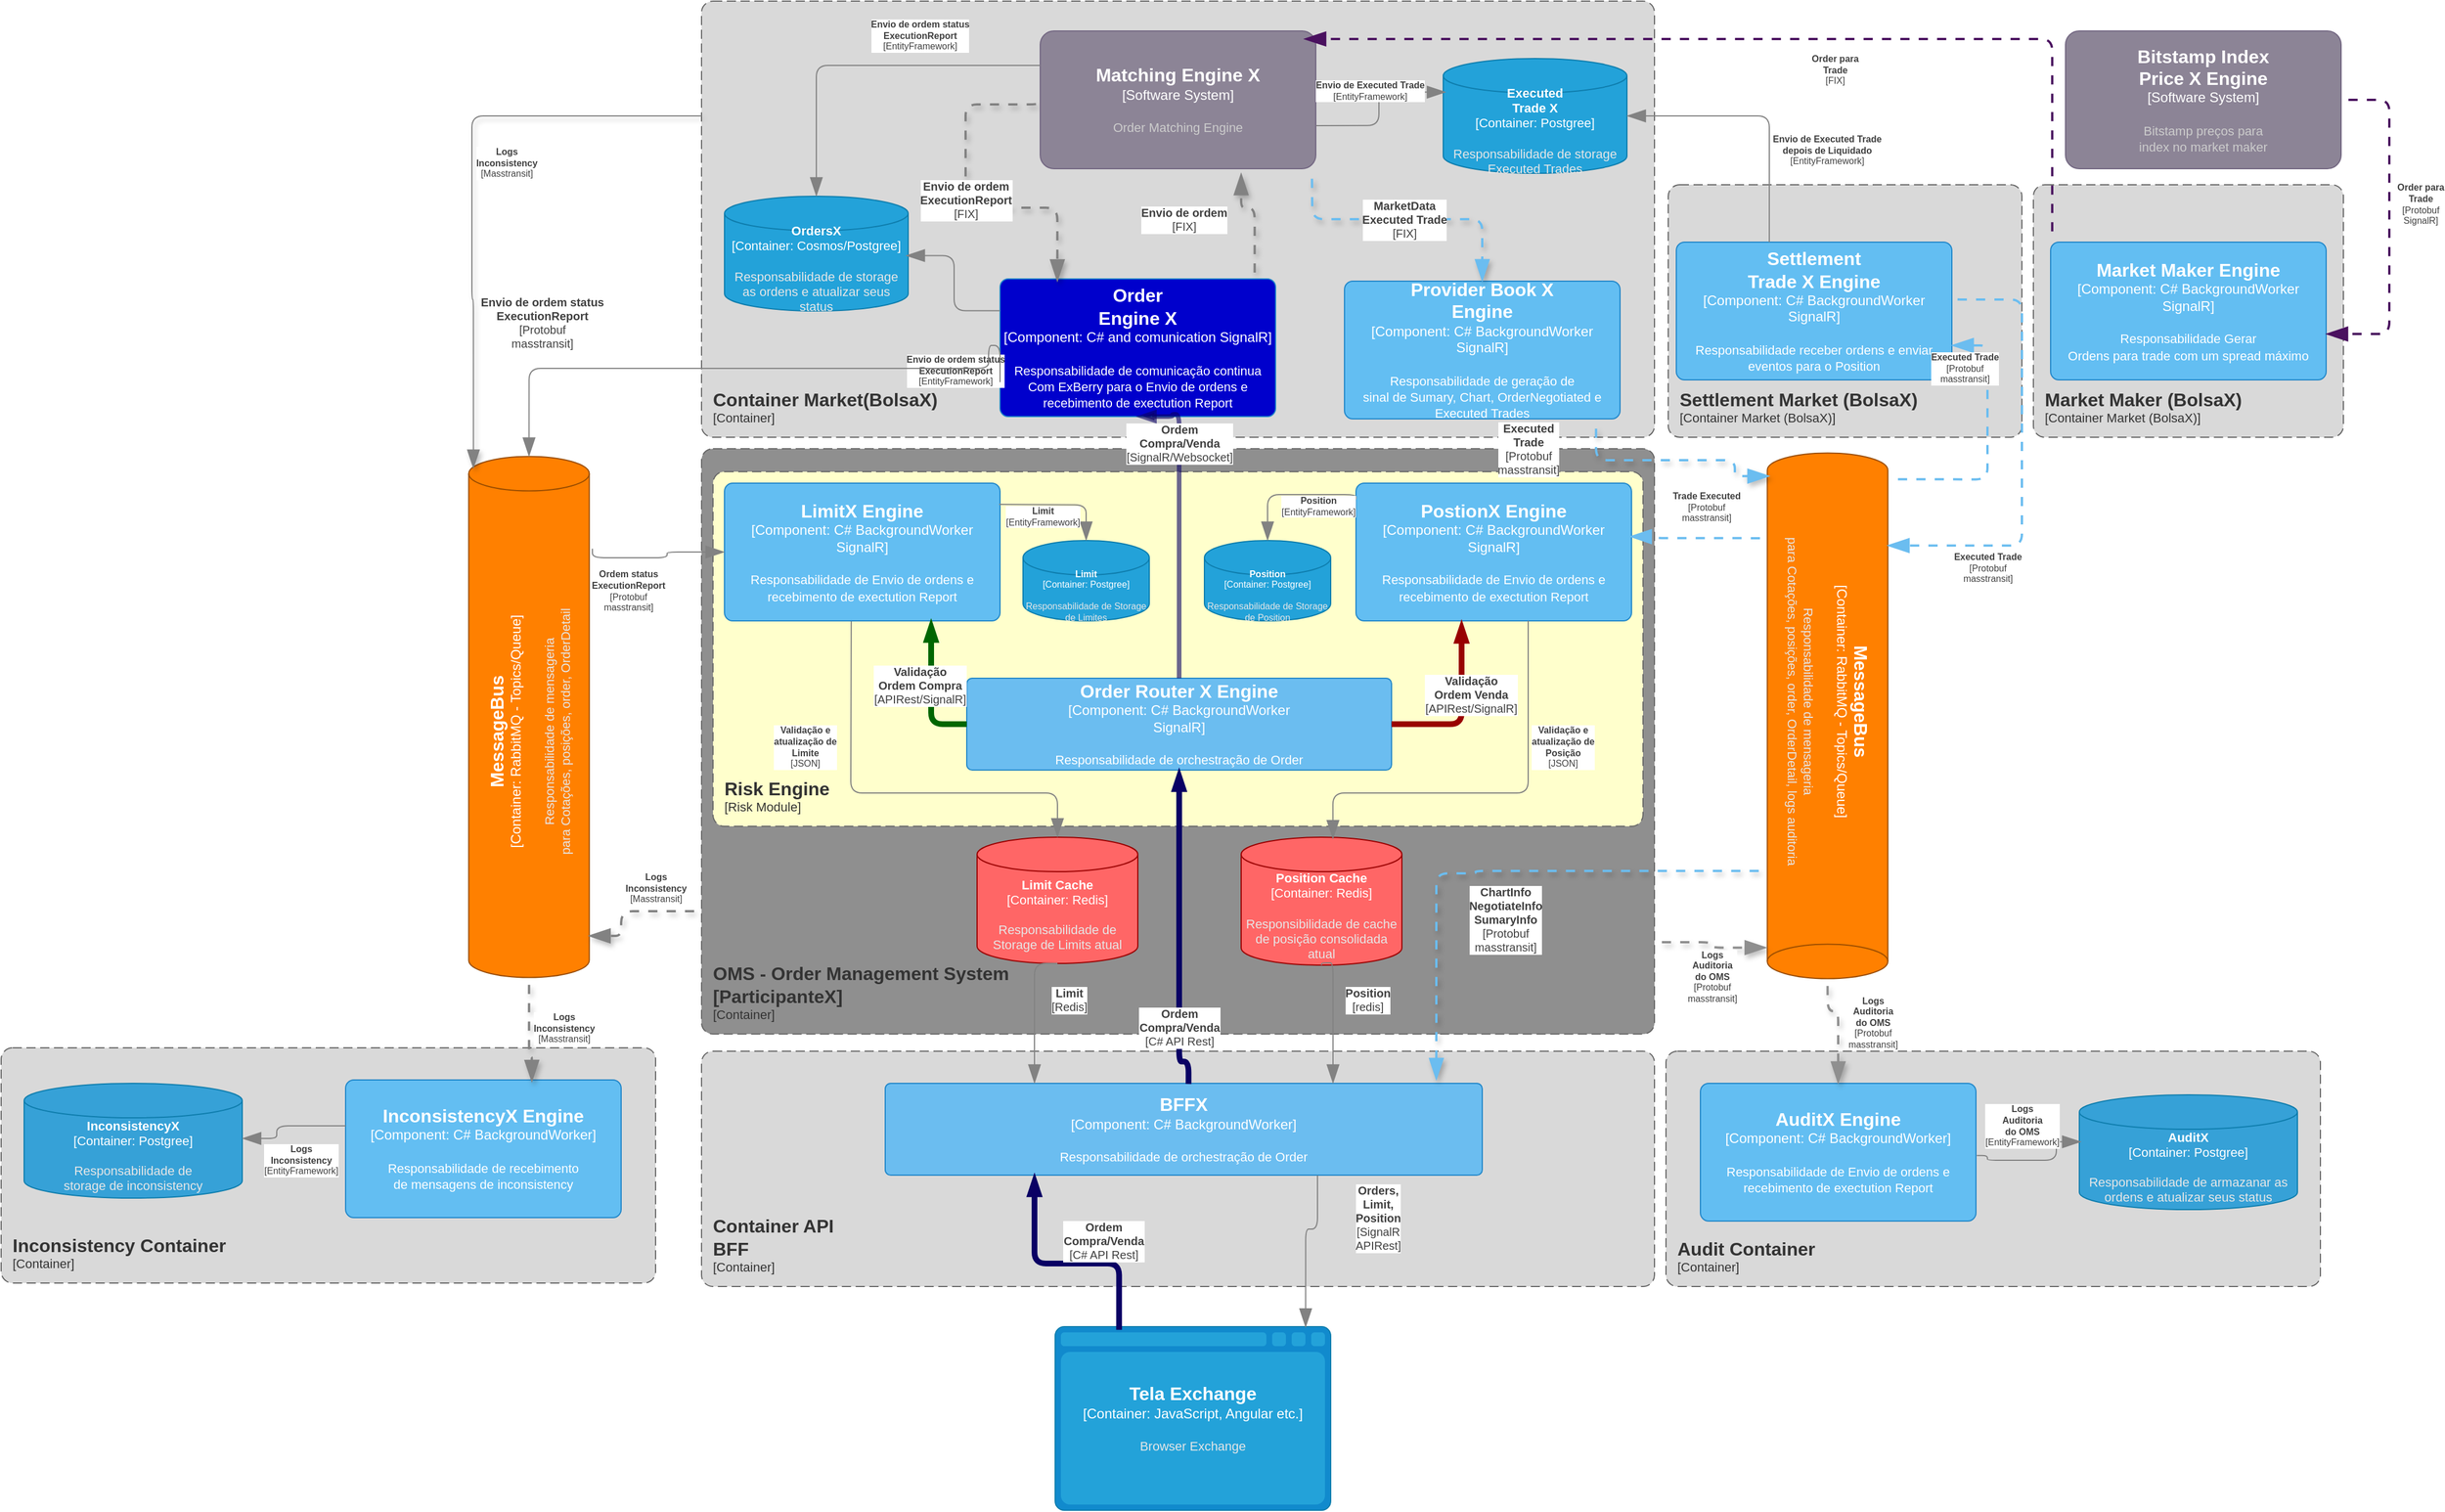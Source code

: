 <mxfile version="24.2.8" type="device">
  <diagram name="Page-1" id="3rnBCiRVLusEH87E3wuf">
    <mxGraphModel dx="1642" dy="1367" grid="1" gridSize="10" guides="1" tooltips="1" connect="1" arrows="1" fold="1" page="1" pageScale="1" pageWidth="850" pageHeight="1100" math="0" shadow="0">
      <root>
        <mxCell id="0" />
        <mxCell id="1" parent="0" />
        <object placeholders="1" c4Name="Settlement Market (BolsaX)" c4Type="ContainerScopeBoundary" c4Application="Container Market (BolsaX)" label="&lt;font style=&quot;font-size: 16px&quot;&gt;&lt;b&gt;&lt;div style=&quot;text-align: left&quot;&gt;%c4Name%&lt;/div&gt;&lt;/b&gt;&lt;/font&gt;&lt;div style=&quot;text-align: left&quot;&gt;[%c4Application%]&lt;/div&gt;" id="4d2OGvLoM_RoSxxdBMcG-57">
          <mxCell style="rounded=1;fontSize=11;whiteSpace=wrap;html=1;dashed=1;arcSize=20;fillColor=#d9d9d9;strokeColor=#666666;fontColor=#333333;labelBackgroundColor=none;align=left;verticalAlign=bottom;labelBorderColor=none;spacingTop=0;spacing=10;dashPattern=8 4;metaEdit=1;rotatable=0;perimeter=rectanglePerimeter;noLabel=0;labelPadding=0;allowArrows=0;connectable=0;expand=0;recursiveResize=0;editable=1;pointerEvents=0;absoluteArcSize=1;points=[[0.25,0,0],[0.5,0,0],[0.75,0,0],[1,0.25,0],[1,0.5,0],[1,0.75,0],[0.75,1,0],[0.5,1,0],[0.25,1,0],[0,0.75,0],[0,0.5,0],[0,0.25,0]];" parent="1" vertex="1">
            <mxGeometry x="852" y="140" width="308" height="220" as="geometry" />
          </mxCell>
        </object>
        <object placeholders="1" c4Name="Audit Container" c4Type="ContainerScopeBoundary" c4Application="Container" label="&lt;font style=&quot;font-size: 16px&quot;&gt;&lt;b&gt;&lt;div style=&quot;text-align: left&quot;&gt;%c4Name%&lt;/div&gt;&lt;/b&gt;&lt;/font&gt;&lt;div style=&quot;text-align: left&quot;&gt;[%c4Application%]&lt;/div&gt;" id="4d2OGvLoM_RoSxxdBMcG-1">
          <mxCell style="rounded=1;fontSize=11;whiteSpace=wrap;html=1;dashed=1;arcSize=20;fillColor=#d9d9d9;strokeColor=#666666;fontColor=#333333;labelBackgroundColor=none;align=left;verticalAlign=bottom;labelBorderColor=none;spacingTop=0;spacing=10;dashPattern=8 4;metaEdit=1;rotatable=0;perimeter=rectanglePerimeter;noLabel=0;labelPadding=0;allowArrows=0;connectable=0;expand=0;recursiveResize=0;editable=1;pointerEvents=0;absoluteArcSize=1;points=[[0.25,0,0],[0.5,0,0],[0.75,0,0],[1,0.25,0],[1,0.5,0],[1,0.75,0],[0.75,1,0],[0.5,1,0],[0.25,1,0],[0,0.75,0],[0,0.5,0],[0,0.25,0]];" parent="1" vertex="1">
            <mxGeometry x="850" y="895" width="570" height="205" as="geometry" />
          </mxCell>
        </object>
        <object placeholders="1" c4Name="OMS - Order Management System&#xa;[ParticipanteX]" c4Type="ContainerScopeBoundary" c4Application="Container" label="&lt;font style=&quot;font-size: 16px&quot;&gt;&lt;b&gt;&lt;div style=&quot;text-align: left&quot;&gt;%c4Name%&lt;/div&gt;&lt;/b&gt;&lt;/font&gt;&lt;div style=&quot;text-align: left&quot;&gt;[%c4Application%]&lt;/div&gt;" id="4d2OGvLoM_RoSxxdBMcG-2">
          <mxCell style="rounded=1;fontSize=11;whiteSpace=wrap;html=1;dashed=1;arcSize=20;fillColor=#8f8f8f;strokeColor=#666666;fontColor=#333333;labelBackgroundColor=none;align=left;verticalAlign=bottom;labelBorderColor=none;spacingTop=0;spacing=10;dashPattern=8 4;metaEdit=1;rotatable=0;perimeter=rectanglePerimeter;noLabel=0;labelPadding=0;allowArrows=0;connectable=0;expand=0;recursiveResize=0;editable=1;pointerEvents=0;absoluteArcSize=1;points=[[0.25,0,0],[0.5,0,0],[0.75,0,0],[1,0.25,0],[1,0.5,0],[1,0.75,0],[0.75,1,0],[0.5,1,0],[0.25,1,0],[0,0.75,0],[0,0.5,0],[0,0.25,0]];" parent="1" vertex="1">
            <mxGeometry x="10" y="370" width="830" height="510" as="geometry" />
          </mxCell>
        </object>
        <object placeholders="1" c4Name="Risk Engine" c4Type="ContainerScopeBoundary" c4Application="Risk Module" label="&lt;font style=&quot;font-size: 16px&quot;&gt;&lt;b&gt;&lt;div style=&quot;text-align: left&quot;&gt;%c4Name%&lt;/div&gt;&lt;/b&gt;&lt;/font&gt;&lt;div style=&quot;text-align: left&quot;&gt;[%c4Application%]&lt;/div&gt;" id="4d2OGvLoM_RoSxxdBMcG-3">
          <mxCell style="rounded=1;fontSize=11;whiteSpace=wrap;html=1;dashed=1;arcSize=20;fillColor=#FFFFCC;strokeColor=#666666;fontColor=#333333;labelBackgroundColor=none;align=left;verticalAlign=bottom;labelBorderColor=none;spacingTop=0;spacing=10;dashPattern=8 4;metaEdit=1;rotatable=0;perimeter=rectanglePerimeter;noLabel=0;labelPadding=0;allowArrows=0;connectable=0;expand=0;recursiveResize=0;editable=1;pointerEvents=0;absoluteArcSize=1;points=[[0.25,0,0],[0.5,0,0],[0.75,0,0],[1,0.25,0],[1,0.5,0],[1,0.75,0],[0.75,1,0],[0.5,1,0],[0.25,1,0],[0,0.75,0],[0,0.5,0],[0,0.25,0]];" parent="1" vertex="1">
            <mxGeometry x="20" y="390" width="810" height="309" as="geometry" />
          </mxCell>
        </object>
        <object placeholders="1" c4Name="Container Market(BolsaX)" c4Type="ContainerScopeBoundary" c4Application="Container" label="&lt;font style=&quot;font-size: 16px&quot;&gt;&lt;b&gt;&lt;div style=&quot;text-align: left&quot;&gt;%c4Name%&lt;/div&gt;&lt;/b&gt;&lt;/font&gt;&lt;div style=&quot;text-align: left&quot;&gt;[%c4Application%]&lt;/div&gt;" id="4d2OGvLoM_RoSxxdBMcG-4">
          <mxCell style="rounded=1;fontSize=11;whiteSpace=wrap;html=1;dashed=1;arcSize=20;fillColor=#d9d9d9;strokeColor=#666666;fontColor=#333333;labelBackgroundColor=none;align=left;verticalAlign=bottom;labelBorderColor=none;spacingTop=0;spacing=10;dashPattern=8 4;metaEdit=1;rotatable=0;perimeter=rectanglePerimeter;noLabel=0;labelPadding=0;allowArrows=0;connectable=0;expand=0;recursiveResize=0;editable=1;pointerEvents=0;absoluteArcSize=1;points=[[0.25,0,0],[0.5,0,0],[0.75,0,0],[1,0.25,0],[1,0.5,0],[1,0.75,0],[0.75,1,0],[0.5,1,0],[0.25,1,0],[0,0.75,0],[0,0.5,0],[0,0.25,0]];" parent="1" vertex="1">
            <mxGeometry x="10" y="-20" width="830" height="380" as="geometry" />
          </mxCell>
        </object>
        <object placeholders="1" c4Name="Order&#xa; Engine X" c4Type="Component" c4Technology="C# and comunication SignalR" c4Description="Responsabilidade de comunicação continua Com ExBerry para o Envio de ordens e recebimento de exectution Report" label="&lt;font style=&quot;font-size: 16px&quot;&gt;&lt;b&gt;%c4Name%&lt;/b&gt;&lt;/font&gt;&lt;div&gt;[%c4Type%: %c4Technology%]&lt;/div&gt;&lt;br&gt;&lt;div&gt;&lt;font style=&quot;font-size: 11px&quot;&gt;%c4Description%&lt;/font&gt;&lt;/div&gt;" id="4d2OGvLoM_RoSxxdBMcG-5">
          <mxCell style="rounded=1;whiteSpace=wrap;html=1;labelBackgroundColor=none;fillColor=#0000CC;fontColor=#ffffff;align=center;arcSize=6;strokeColor=#2086C9;metaEdit=1;resizable=0;points=[[0.25,0,0],[0.5,0,0],[0.75,0,0],[1,0.25,0],[1,0.5,0],[1,0.75,0],[0.75,1,0],[0.5,1,0],[0.25,1,0],[0,0.75,0],[0,0.5,0],[0,0.25,0]];" parent="1" vertex="1">
            <mxGeometry x="270" y="222" width="240" height="120" as="geometry" />
          </mxCell>
        </object>
        <object placeholders="1" c4Name="Container API&#xa;BFF" c4Type="ContainerScopeBoundary" c4Application="Container" label="&lt;font style=&quot;font-size: 16px&quot;&gt;&lt;b&gt;&lt;div style=&quot;text-align: left&quot;&gt;%c4Name%&lt;/div&gt;&lt;/b&gt;&lt;/font&gt;&lt;div style=&quot;text-align: left&quot;&gt;[%c4Application%]&lt;/div&gt;" id="4d2OGvLoM_RoSxxdBMcG-6">
          <mxCell style="rounded=1;fontSize=11;whiteSpace=wrap;html=1;dashed=1;arcSize=20;fillColor=#d9d9d9;strokeColor=#666666;fontColor=#333333;labelBackgroundColor=none;align=left;verticalAlign=bottom;labelBorderColor=none;spacingTop=0;spacing=10;dashPattern=8 4;metaEdit=1;rotatable=0;perimeter=rectanglePerimeter;noLabel=0;labelPadding=0;allowArrows=0;connectable=0;expand=0;recursiveResize=0;editable=1;pointerEvents=0;absoluteArcSize=1;points=[[0.25,0,0],[0.5,0,0],[0.75,0,0],[1,0.25,0],[1,0.5,0],[1,0.75,0],[0.75,1,0],[0.5,1,0],[0.25,1,0],[0,0.75,0],[0,0.5,0],[0,0.25,0]];" parent="1" vertex="1">
            <mxGeometry x="10" y="895" width="830" height="205" as="geometry" />
          </mxCell>
        </object>
        <object placeholders="1" c4Name="LimitX Engine" c4Type="Component" c4Technology="C# BackgroundWorker&#xa;SignalR" c4Description="Responsabilidade de Envio de ordens e recebimento de exectution Report" label="&lt;font style=&quot;font-size: 16px&quot;&gt;&lt;b&gt;%c4Name%&lt;/b&gt;&lt;/font&gt;&lt;div&gt;[%c4Type%: %c4Technology%]&lt;/div&gt;&lt;br&gt;&lt;div&gt;&lt;font style=&quot;font-size: 11px&quot;&gt;%c4Description%&lt;/font&gt;&lt;/div&gt;" id="4d2OGvLoM_RoSxxdBMcG-7">
          <mxCell style="rounded=1;whiteSpace=wrap;html=1;labelBackgroundColor=none;fillColor=#63BEF2;fontColor=#ffffff;align=center;arcSize=6;strokeColor=#2086C9;metaEdit=1;resizable=0;points=[[0.25,0,0],[0.5,0,0],[0.75,0,0],[1,0.25,0],[1,0.5,0],[1,0.75,0],[0.75,1,0],[0.5,1,0],[0.25,1,0],[0,0.75,0],[0,0.5,0],[0,0.25,0]];" parent="1" vertex="1">
            <mxGeometry x="30" y="400" width="240" height="120" as="geometry" />
          </mxCell>
        </object>
        <object placeholders="1" c4Name="PostionX Engine" c4Type="Component" c4Technology="C# BackgroundWorker&#xa;SignalR" c4Description="Responsabilidade de Envio de ordens e recebimento de exectution Report" label="&lt;font style=&quot;font-size: 16px&quot;&gt;&lt;b&gt;%c4Name%&lt;/b&gt;&lt;/font&gt;&lt;div&gt;[%c4Type%: %c4Technology%]&lt;/div&gt;&lt;br&gt;&lt;div&gt;&lt;font style=&quot;font-size: 11px&quot;&gt;%c4Description%&lt;/font&gt;&lt;/div&gt;" id="4d2OGvLoM_RoSxxdBMcG-8">
          <mxCell style="rounded=1;whiteSpace=wrap;html=1;labelBackgroundColor=none;fillColor=#63BEF2;fontColor=#ffffff;align=center;arcSize=6;strokeColor=#2086C9;metaEdit=1;resizable=0;points=[[0.25,0,0],[0.5,0,0],[0.75,0,0],[1,0.25,0],[1,0.5,0],[1,0.75,0],[0.75,1,0],[0.5,1,0],[0.25,1,0],[0,0.75,0],[0,0.5,0],[0,0.25,0]];" parent="1" vertex="1">
            <mxGeometry x="580" y="400" width="240" height="120" as="geometry" />
          </mxCell>
        </object>
        <object placeholders="1" c4Type="Limit Cache" c4Container="Container" c4Technology="Redis" c4Description="Responsabilidade de Storage de Limits atual" label="&lt;font style=&quot;font-size: 11px;&quot;&gt;&lt;b style=&quot;font-size: 11px;&quot;&gt;%c4Type%&lt;/b&gt;&lt;/font&gt;&lt;div style=&quot;font-size: 11px;&quot;&gt;[%c4Container%:&amp;nbsp;%c4Technology%]&lt;/div&gt;&lt;br style=&quot;font-size: 11px;&quot;&gt;&lt;div style=&quot;font-size: 11px;&quot;&gt;&lt;font style=&quot;font-size: 11px&quot;&gt;&lt;font color=&quot;#E6E6E6&quot; style=&quot;font-size: 11px;&quot;&gt;%c4Description%&lt;/font&gt;&lt;/font&gt;&lt;/div&gt;" id="4d2OGvLoM_RoSxxdBMcG-9">
          <mxCell style="shape=cylinder3;size=15;whiteSpace=wrap;html=1;boundedLbl=1;rounded=0;labelBackgroundColor=none;fillColor=#FF6666;fontSize=11;fontColor=#ffffff;align=center;strokeColor=#990000;metaEdit=1;points=[[0.5,0,0],[1,0.25,0],[1,0.5,0],[1,0.75,0],[0.5,1,0],[0,0.75,0],[0,0.5,0],[0,0.25,0]];resizable=1;" parent="1" vertex="1">
            <mxGeometry x="250" y="708.5" width="140" height="110" as="geometry" />
          </mxCell>
        </object>
        <object placeholders="1" c4Type="Position Cache" c4Container="Container" c4Technology="Redis" c4Description="Responsibilidade de cache de posição consolidada atual" label="&lt;font style=&quot;font-size: 11px;&quot;&gt;&lt;b style=&quot;font-size: 11px;&quot;&gt;%c4Type%&lt;/b&gt;&lt;/font&gt;&lt;div style=&quot;font-size: 11px;&quot;&gt;[%c4Container%:&amp;nbsp;%c4Technology%]&lt;/div&gt;&lt;br style=&quot;font-size: 11px;&quot;&gt;&lt;div style=&quot;font-size: 11px;&quot;&gt;&lt;font style=&quot;font-size: 11px&quot;&gt;&lt;font color=&quot;#E6E6E6&quot; style=&quot;font-size: 11px;&quot;&gt;%c4Description%&lt;/font&gt;&lt;/font&gt;&lt;/div&gt;" id="4d2OGvLoM_RoSxxdBMcG-10">
          <mxCell style="shape=cylinder3;size=15;whiteSpace=wrap;html=1;boundedLbl=1;rounded=0;labelBackgroundColor=none;fillColor=#FF6666;fontSize=11;fontColor=#ffffff;align=center;strokeColor=#990000;metaEdit=1;points=[[0.5,0,0],[1,0.25,0],[1,0.5,0],[1,0.75,0],[0.5,1,0],[0,0.75,0],[0,0.5,0],[0,0.25,0]];resizable=1;" parent="1" vertex="1">
            <mxGeometry x="480" y="708.5" width="140" height="111.5" as="geometry" />
          </mxCell>
        </object>
        <object placeholders="1" c4Type="MessageBus" c4Container="Container" c4Technology="RabbitMQ - Topics/Queue" c4Description="Responsabilidade de mensageria &#xa;para Cotações, posições, order, OrderDetail" label="&lt;font style=&quot;font-size: 16px&quot;&gt;&lt;b&gt;%c4Type%&lt;/b&gt;&lt;/font&gt;&lt;div&gt;[%c4Container%:&amp;nbsp;%c4Technology%]&lt;/div&gt;&lt;br&gt;&lt;div&gt;&lt;font style=&quot;font-size: 11px&quot;&gt;&lt;font color=&quot;#E6E6E6&quot;&gt;%c4Description%&lt;/font&gt;&lt;/div&gt;" id="4d2OGvLoM_RoSxxdBMcG-11">
          <mxCell style="shape=cylinder3;size=15;direction=south;whiteSpace=wrap;html=1;boundedLbl=1;rounded=0;labelBackgroundColor=none;fillColor=#FF8000;fontSize=12;fontColor=#ffffff;align=center;strokeColor=#994C00;metaEdit=1;points=[[0.5,0,0],[1,0.25,0],[1,0.5,0],[1,0.75,0],[0.5,1,0],[0,0.75,0],[0,0.5,0],[0,0.25,0]];resizable=1;rotation=-90;resizeHeight=1;resizeWidth=1;" parent="1" vertex="1">
            <mxGeometry x="-367.25" y="551.25" width="454" height="105" as="geometry" />
          </mxCell>
        </object>
        <object placeholders="1" c4Name="OrdersX" c4Type="Container" c4Technology="Cosmos/Postgree" c4Description="Responsabilidade de storage&#xa; as ordens e atualizar seus status" label="&lt;font style=&quot;font-size: 11px;&quot;&gt;&lt;b style=&quot;font-size: 11px;&quot;&gt;%c4Name%&lt;/b&gt;&lt;/font&gt;&lt;div style=&quot;font-size: 11px;&quot;&gt;[%c4Type%:&amp;nbsp;%c4Technology%]&lt;/div&gt;&lt;br style=&quot;font-size: 11px;&quot;&gt;&lt;div style=&quot;font-size: 11px;&quot;&gt;&lt;font style=&quot;font-size: 11px&quot;&gt;&lt;font color=&quot;#E6E6E6&quot; style=&quot;font-size: 11px;&quot;&gt;%c4Description%&lt;/font&gt;&lt;/font&gt;&lt;/div&gt;" id="4d2OGvLoM_RoSxxdBMcG-12">
          <mxCell style="shape=cylinder3;size=15;whiteSpace=wrap;html=1;boundedLbl=1;rounded=0;labelBackgroundColor=none;fillColor=#23A2D9;fontSize=11;fontColor=#ffffff;align=center;strokeColor=#0E7DAD;metaEdit=1;points=[[0.5,0,0],[1,0.25,0],[1,0.5,0],[1,0.75,0],[0.5,1,0],[0,0.75,0],[0,0.5,0],[0,0.25,0]];resizable=1;" parent="1" vertex="1">
            <mxGeometry x="30" y="150" width="160" height="100" as="geometry" />
          </mxCell>
        </object>
        <object placeholders="1" c4Type="Relationship" c4Technology="FIX" c4Description="Envio de ordem" label="&lt;div style=&quot;text-align: left&quot;&gt;&lt;div style=&quot;text-align: center&quot;&gt;&lt;b&gt;%c4Description%&lt;/b&gt;&lt;/div&gt;&lt;div style=&quot;text-align: center&quot;&gt;[%c4Technology%]&lt;/div&gt;&lt;/div&gt;" id="4d2OGvLoM_RoSxxdBMcG-13">
          <mxCell style="endArrow=blockThin;html=1;fontSize=10;fontColor=#404040;strokeWidth=2;endFill=1;strokeColor=#828282;elbow=vertical;metaEdit=1;endSize=14;startSize=14;jumpStyle=arc;jumpSize=16;rounded=1;edgeStyle=orthogonalEdgeStyle;curved=0;exitX=0.924;exitY=0.007;exitDx=0;exitDy=0;exitPerimeter=0;flowAnimation=1;shadow=1;" parent="1" source="4d2OGvLoM_RoSxxdBMcG-5" edge="1">
            <mxGeometry x="0.427" y="51" width="240" relative="1" as="geometry">
              <mxPoint x="490" y="190" as="sourcePoint" />
              <mxPoint x="480" y="130" as="targetPoint" />
              <Array as="points">
                <mxPoint x="492" y="160" />
                <mxPoint x="480" y="160" />
              </Array>
              <mxPoint x="1" y="10" as="offset" />
            </mxGeometry>
          </mxCell>
        </object>
        <object placeholders="1" c4Type="Relationship" c4Technology="FIX" c4Description="Envio de ordem &#xa;ExecutionReport" label="&lt;div style=&quot;text-align: left&quot;&gt;&lt;div style=&quot;text-align: center&quot;&gt;&lt;b&gt;%c4Description%&lt;/b&gt;&lt;/div&gt;&lt;div style=&quot;text-align: center&quot;&gt;[%c4Technology%]&lt;/div&gt;&lt;/div&gt;" id="4d2OGvLoM_RoSxxdBMcG-14">
          <mxCell style="endArrow=blockThin;html=1;fontSize=10;fontColor=#404040;strokeWidth=2;endFill=1;strokeColor=#828282;elbow=vertical;metaEdit=1;endSize=14;startSize=14;jumpStyle=arc;jumpSize=16;rounded=1;edgeStyle=orthogonalEdgeStyle;exitX=0;exitY=0.5;exitDx=0;exitDy=0;exitPerimeter=0;curved=0;flowAnimation=1;shadow=1;entryX=0.208;entryY=0.018;entryDx=0;entryDy=0;entryPerimeter=0;" parent="1" target="4d2OGvLoM_RoSxxdBMcG-5" edge="1">
            <mxGeometry width="240" relative="1" as="geometry">
              <mxPoint x="305" y="66" as="sourcePoint" />
              <mxPoint x="320" y="190" as="targetPoint" />
              <Array as="points">
                <mxPoint x="305" y="70" />
                <mxPoint x="240" y="70" />
                <mxPoint x="240" y="160" />
                <mxPoint x="320" y="160" />
              </Array>
            </mxGeometry>
          </mxCell>
        </object>
        <object placeholders="1" c4Type="Relationship" c4Technology="EntityFramework" c4Description="Envio de ordem status&#xa;ExecutionReport" label="&lt;div style=&quot;text-align: left; font-size: 8px;&quot;&gt;&lt;div style=&quot;text-align: center; font-size: 8px;&quot;&gt;&lt;b style=&quot;font-size: 8px;&quot;&gt;%c4Description%&lt;/b&gt;&lt;/div&gt;&lt;div style=&quot;text-align: center; font-size: 8px;&quot;&gt;[%c4Technology%]&lt;/div&gt;&lt;/div&gt;" id="4d2OGvLoM_RoSxxdBMcG-15">
          <mxCell style="endArrow=blockThin;html=1;fontSize=8;fontColor=#404040;strokeWidth=1;endFill=1;strokeColor=#828282;elbow=vertical;metaEdit=1;endSize=14;startSize=14;jumpStyle=arc;jumpSize=16;rounded=1;edgeStyle=orthogonalEdgeStyle;curved=0;exitX=-0.001;exitY=0.231;exitDx=0;exitDy=0;exitPerimeter=0;entryX=0.988;entryY=0.517;entryDx=0;entryDy=0;entryPerimeter=0;" parent="1" source="4d2OGvLoM_RoSxxdBMcG-5" target="4d2OGvLoM_RoSxxdBMcG-12" edge="1">
            <mxGeometry x="-0.387" y="41" width="240" relative="1" as="geometry">
              <mxPoint x="418.67" y="310.05" as="sourcePoint" />
              <mxPoint x="421.523" y="319.21" as="targetPoint" />
              <Array as="points">
                <mxPoint x="230" y="250" />
                <mxPoint x="230" y="202" />
              </Array>
              <mxPoint x="1" y="11" as="offset" />
            </mxGeometry>
          </mxCell>
        </object>
        <object placeholders="1" c4Type="Relationship" c4Technology="Protobuf&#xa;masstransit" c4Description="Envio de ordem status&#xa;ExecutionReport" label="&lt;div style=&quot;text-align: left&quot;&gt;&lt;div style=&quot;text-align: center&quot;&gt;&lt;b&gt;%c4Description%&lt;/b&gt;&lt;/div&gt;&lt;div style=&quot;text-align: center&quot;&gt;[%c4Technology%]&lt;/div&gt;&lt;/div&gt;" id="4d2OGvLoM_RoSxxdBMcG-16">
          <mxCell style="endArrow=blockThin;html=1;fontSize=10;fontColor=#404040;strokeWidth=1;endFill=1;strokeColor=#828282;elbow=vertical;metaEdit=1;endSize=14;startSize=14;jumpStyle=arc;jumpSize=16;rounded=1;edgeStyle=orthogonalEdgeStyle;curved=0;exitX=0;exitY=0.75;exitDx=0;exitDy=0;exitPerimeter=0;entryX=0.5;entryY=0;entryDx=0;entryDy=0;entryPerimeter=0;" parent="1" source="4d2OGvLoM_RoSxxdBMcG-5" target="4d2OGvLoM_RoSxxdBMcG-11" edge="1">
            <mxGeometry x="0.676" y="-40" width="240" relative="1" as="geometry">
              <mxPoint x="437" y="321" as="sourcePoint" />
              <mxPoint x="437" y="420" as="targetPoint" />
              <Array as="points">
                <mxPoint x="260" y="280" />
                <mxPoint x="260" y="300" />
                <mxPoint x="-140" y="300" />
              </Array>
              <mxPoint as="offset" />
            </mxGeometry>
          </mxCell>
        </object>
        <object placeholders="1" c4Type="MessageBus" c4Container="Container" c4Technology="RabbitMQ - Topics/Queue" c4Description="Responsabilidade de mensageria &#xa;para Cotações, posições, order, OrderDetail, logs auditoria " label="&lt;font style=&quot;font-size: 16px&quot;&gt;&lt;b&gt;%c4Type%&lt;/b&gt;&lt;/font&gt;&lt;div&gt;[%c4Container%:&amp;nbsp;%c4Technology%]&lt;/div&gt;&lt;br&gt;&lt;div&gt;&lt;font style=&quot;font-size: 11px&quot;&gt;&lt;font color=&quot;#E6E6E6&quot;&gt;%c4Description%&lt;/font&gt;&lt;/div&gt;" id="4d2OGvLoM_RoSxxdBMcG-17">
          <mxCell style="shape=cylinder3;size=15;direction=south;whiteSpace=wrap;html=1;boundedLbl=1;rounded=0;labelBackgroundColor=none;fillColor=#FF8000;fontSize=12;fontColor=#ffffff;align=center;strokeColor=#994C00;metaEdit=1;points=[[0.5,0,0],[1,0.25,0],[1,0.5,0],[1,0.75,0],[0.5,1,0],[0,0.75,0],[0,0.5,0],[0,0.25,0]];resizable=1;rotation=90;resizeHeight=1;resizeWidth=1;" parent="1" vertex="1">
            <mxGeometry x="761.75" y="550.25" width="458" height="105" as="geometry" />
          </mxCell>
        </object>
        <object placeholders="1" c4Type="Relationship" c4Technology="Protobuf&#xa;masstransit" c4Description="Ordem status&#xa;ExecutionReport" label="&lt;div style=&quot;text-align: left; font-size: 8px;&quot;&gt;&lt;div style=&quot;text-align: center; font-size: 8px;&quot;&gt;&lt;b style=&quot;font-size: 8px;&quot;&gt;%c4Description%&lt;/b&gt;&lt;/div&gt;&lt;div style=&quot;text-align: center; font-size: 8px;&quot;&gt;[%c4Technology%]&lt;/div&gt;&lt;/div&gt;" id="4d2OGvLoM_RoSxxdBMcG-18">
          <mxCell style="endArrow=blockThin;html=1;fontSize=8;fontColor=#404040;strokeWidth=1;endFill=1;strokeColor=#828282;elbow=vertical;metaEdit=1;endSize=14;startSize=14;jumpStyle=arc;jumpSize=16;rounded=1;edgeStyle=orthogonalEdgeStyle;curved=0;exitX=1.026;exitY=0.177;exitDx=0;exitDy=0;exitPerimeter=0;entryX=0;entryY=0.5;entryDx=0;entryDy=0;entryPerimeter=0;" parent="1" source="4d2OGvLoM_RoSxxdBMcG-11" target="4d2OGvLoM_RoSxxdBMcG-7" edge="1">
            <mxGeometry x="-0.399" y="-29" width="240" relative="1" as="geometry">
              <mxPoint x="451" y="550" as="sourcePoint" />
              <mxPoint x="80" y="647" as="targetPoint" />
              <Array as="points">
                <mxPoint x="-20" y="465" />
                <mxPoint x="-20" y="460" />
              </Array>
              <mxPoint as="offset" />
            </mxGeometry>
          </mxCell>
        </object>
        <object placeholders="1" c4Type="Relationship" c4Technology="Protobuf&#xa;masstransit" c4Description="Trade Executed" label="&lt;div style=&quot;text-align: left; font-size: 8px;&quot;&gt;&lt;div style=&quot;text-align: center; font-size: 8px;&quot;&gt;&lt;b style=&quot;font-size: 8px;&quot;&gt;%c4Description%&lt;/b&gt;&lt;/div&gt;&lt;div style=&quot;text-align: center; font-size: 8px;&quot;&gt;[%c4Technology%]&lt;/div&gt;&lt;/div&gt;" id="4d2OGvLoM_RoSxxdBMcG-19">
          <mxCell style="endArrow=blockThin;html=1;fontSize=8;fontColor=#404040;strokeWidth=2;endFill=1;strokeColor=#6bbdf0;elbow=vertical;metaEdit=1;endSize=14;startSize=14;jumpStyle=arc;jumpSize=16;rounded=1;edgeStyle=orthogonalEdgeStyle;curved=0;exitX=1;exitY=0.838;exitDx=0;exitDy=0;exitPerimeter=0;entryX=0.994;entryY=0.413;entryDx=0;entryDy=0;entryPerimeter=0;flowAnimation=1;" parent="1" source="4d2OGvLoM_RoSxxdBMcG-17" edge="1">
            <mxGeometry x="-0.122" y="-27" width="240" relative="1" as="geometry">
              <mxPoint x="938.25" y="441.74" as="sourcePoint" />
              <mxPoint x="818.56" y="446.56" as="targetPoint" />
              <Array as="points">
                <mxPoint x="840" y="448" />
                <mxPoint x="840" y="447" />
              </Array>
              <mxPoint as="offset" />
            </mxGeometry>
          </mxCell>
        </object>
        <object placeholders="1" c4Name="Order Router X Engine" c4Type="Component" c4Technology="C# BackgroundWorker &#xa;SignalR" c4Description="Responsabilidade de orchestração de Order" label="&lt;font style=&quot;font-size: 16px&quot;&gt;&lt;b&gt;%c4Name%&lt;/b&gt;&lt;/font&gt;&lt;div&gt;[%c4Type%: %c4Technology%]&lt;/div&gt;&lt;br&gt;&lt;div&gt;&lt;font style=&quot;font-size: 11px&quot;&gt;%c4Description%&lt;/font&gt;&lt;/div&gt;" id="4d2OGvLoM_RoSxxdBMcG-22">
          <mxCell style="rounded=1;whiteSpace=wrap;html=1;labelBackgroundColor=none;fillColor=#6bbdf0;fontColor=#ffffff;align=center;arcSize=6;strokeColor=#2086C9;metaEdit=1;resizable=1;points=[[0.25,0,0],[0.5,0,0],[0.75,0,0],[1,0.25,0],[1,0.5,0],[1,0.75,0],[0.75,1,0],[0.5,1,0],[0.25,1,0],[0,0.75,0],[0,0.5,0],[0,0.25,0]];" parent="1" vertex="1">
            <mxGeometry x="241" y="570" width="370" height="80" as="geometry" />
          </mxCell>
        </object>
        <object placeholders="1" c4Type="Relationship" c4Technology="SignalR/Websocket" c4Description="Ordem &#xa;Compra/Venda&#xa;" label="&lt;div style=&quot;text-align: left&quot;&gt;&lt;div style=&quot;text-align: center&quot;&gt;&lt;b&gt;%c4Description%&lt;/b&gt;&lt;/div&gt;&lt;div style=&quot;text-align: center&quot;&gt;[%c4Technology%]&lt;/div&gt;&lt;/div&gt;" id="4d2OGvLoM_RoSxxdBMcG-23">
          <mxCell style="endArrow=blockThin;html=1;fontSize=10;fontColor=#404040;strokeWidth=4;endFill=1;strokeColor=#0a0064;elbow=vertical;metaEdit=1;jumpStyle=arc;jumpSize=16;rounded=1;edgeStyle=orthogonalEdgeStyle;curved=0;entryX=0.5;entryY=1;entryDx=0;entryDy=0;entryPerimeter=0;exitX=0.5;exitY=0;exitDx=0;exitDy=0;exitPerimeter=0;fillColor=#000066;opacity=60;" parent="1" source="4d2OGvLoM_RoSxxdBMcG-22" target="4d2OGvLoM_RoSxxdBMcG-5" edge="1">
            <mxGeometry x="0.532" width="240" relative="1" as="geometry">
              <mxPoint x="650" y="560" as="sourcePoint" />
              <mxPoint x="520" y="310" as="targetPoint" />
              <Array as="points">
                <mxPoint x="426" y="340" />
                <mxPoint x="420" y="340" />
              </Array>
              <mxPoint as="offset" />
            </mxGeometry>
          </mxCell>
        </object>
        <object placeholders="1" c4Type="Relationship" c4Technology="APIRest/SignalR" c4Description="Validação &#xa;Ordem Venda&#xa;" label="&lt;div style=&quot;text-align: left&quot;&gt;&lt;div style=&quot;text-align: center&quot;&gt;&lt;b&gt;%c4Description%&lt;/b&gt;&lt;/div&gt;&lt;div style=&quot;text-align: center&quot;&gt;[%c4Technology%]&lt;/div&gt;&lt;/div&gt;" id="4d2OGvLoM_RoSxxdBMcG-24">
          <mxCell style="endArrow=blockThin;html=1;fontSize=10;fontColor=#404040;strokeWidth=5;endFill=1;strokeColor=#990000;elbow=vertical;metaEdit=1;jumpStyle=arc;jumpSize=16;rounded=1;edgeStyle=orthogonalEdgeStyle;curved=0;entryX=0.384;entryY=1.007;entryDx=0;entryDy=0;entryPerimeter=0;fillColor=#FF6666;exitX=1;exitY=0.5;exitDx=0;exitDy=0;exitPerimeter=0;" parent="1" source="4d2OGvLoM_RoSxxdBMcG-22" target="4d2OGvLoM_RoSxxdBMcG-8" edge="1">
            <mxGeometry x="0.16" y="-8" width="240" relative="1" as="geometry">
              <mxPoint x="620" y="610" as="sourcePoint" />
              <mxPoint x="680" y="420" as="targetPoint" />
              <Array as="points">
                <mxPoint x="672" y="610" />
                <mxPoint x="672" y="521" />
              </Array>
              <mxPoint as="offset" />
            </mxGeometry>
          </mxCell>
        </object>
        <object placeholders="1" c4Type="Relationship" c4Technology="APIRest/SignalR" c4Description="Validação &#xa;Ordem Compra" label="&lt;div style=&quot;text-align: left&quot;&gt;&lt;div style=&quot;text-align: center&quot;&gt;&lt;b&gt;%c4Description%&lt;/b&gt;&lt;/div&gt;&lt;div style=&quot;text-align: center&quot;&gt;[%c4Technology%]&lt;/div&gt;&lt;/div&gt;" id="4d2OGvLoM_RoSxxdBMcG-25">
          <mxCell style="endArrow=blockThin;html=1;fontSize=10;fontColor=#404040;strokeWidth=5;endFill=1;strokeColor=#006600;elbow=vertical;metaEdit=1;jumpStyle=arc;jumpSize=16;rounded=1;edgeStyle=orthogonalEdgeStyle;curved=0;exitX=0;exitY=0.5;exitDx=0;exitDy=0;exitPerimeter=0;fillColor=#66FF66;" parent="1" source="4d2OGvLoM_RoSxxdBMcG-22" edge="1">
            <mxGeometry x="0.077" y="10" width="240" relative="1" as="geometry">
              <mxPoint x="50" y="610" as="sourcePoint" />
              <mxPoint x="210" y="520" as="targetPoint" />
              <Array as="points">
                <mxPoint x="210" y="610" />
              </Array>
              <mxPoint as="offset" />
            </mxGeometry>
          </mxCell>
        </object>
        <object placeholders="1" c4Type="Relationship" c4Technology="Protobuf&#xa;masstransit" c4Description="Executed &#xa;Trade" label="&lt;div style=&quot;text-align: left&quot;&gt;&lt;div style=&quot;text-align: center&quot;&gt;&lt;b&gt;%c4Description%&lt;/b&gt;&lt;/div&gt;&lt;div style=&quot;text-align: center&quot;&gt;[%c4Technology%]&lt;/div&gt;&lt;/div&gt;" id="4d2OGvLoM_RoSxxdBMcG-26">
          <mxCell style="endArrow=blockThin;html=1;fontSize=10;fontColor=#404040;strokeWidth=2;endFill=1;strokeColor=#6bbdf0;elbow=vertical;metaEdit=1;endSize=14;startSize=14;jumpStyle=arc;jumpSize=16;rounded=1;edgeStyle=orthogonalEdgeStyle;curved=0;exitX=0.913;exitY=1.017;exitDx=0;exitDy=0;exitPerimeter=0;entryX=0.983;entryY=0.956;entryDx=0;entryDy=0;entryPerimeter=0;flowAnimation=1;shadow=1;" parent="1" source="4d2OGvLoM_RoSxxdBMcG-51" target="4d2OGvLoM_RoSxxdBMcG-17" edge="1">
            <mxGeometry x="-0.76" y="-59" width="240" relative="1" as="geometry">
              <mxPoint x="610" y="280" as="sourcePoint" />
              <mxPoint x="870" y="220" as="targetPoint" />
              <Array as="points">
                <mxPoint x="789" y="380" />
                <mxPoint x="910" y="380" />
                <mxPoint x="910" y="394" />
              </Array>
              <mxPoint as="offset" />
            </mxGeometry>
          </mxCell>
        </object>
        <object placeholders="1" c4Name="BFFX" c4Type="Component" c4Technology="C# BackgroundWorker" c4Description="Responsabilidade de orchestração de Order" label="&lt;font style=&quot;font-size: 16px&quot;&gt;&lt;b&gt;%c4Name%&lt;/b&gt;&lt;/font&gt;&lt;div&gt;[%c4Type%: %c4Technology%]&lt;/div&gt;&lt;br&gt;&lt;div&gt;&lt;font style=&quot;font-size: 11px&quot;&gt;%c4Description%&lt;/font&gt;&lt;/div&gt;" id="4d2OGvLoM_RoSxxdBMcG-27">
          <mxCell style="rounded=1;whiteSpace=wrap;html=1;labelBackgroundColor=none;fillColor=#6bbdf0;fontColor=#ffffff;align=center;arcSize=6;strokeColor=#2086C9;metaEdit=1;resizable=1;points=[[0.25,0,0],[0.5,0,0],[0.75,0,0],[1,0.25,0],[1,0.5,0],[1,0.75,0],[0.75,1,0],[0.5,1,0],[0.25,1,0],[0,0.75,0],[0,0.5,0],[0,0.25,0]];" parent="1" vertex="1">
            <mxGeometry x="170" y="923" width="520" height="80" as="geometry" />
          </mxCell>
        </object>
        <object placeholders="1" c4Type="Relationship" c4Technology="C# API Rest" c4Description="Ordem &#xa;Compra/Venda&#xa;" label="&lt;div style=&quot;text-align: left&quot;&gt;&lt;div style=&quot;text-align: center&quot;&gt;&lt;b&gt;%c4Description%&lt;/b&gt;&lt;/div&gt;&lt;div style=&quot;text-align: center&quot;&gt;[%c4Technology%]&lt;/div&gt;&lt;/div&gt;" id="4d2OGvLoM_RoSxxdBMcG-28">
          <mxCell style="endArrow=blockThin;html=1;fontSize=10;fontColor=#404040;strokeWidth=5;endFill=1;strokeColor=#0a0064;elbow=vertical;metaEdit=1;jumpStyle=arc;jumpSize=16;rounded=1;edgeStyle=orthogonalEdgeStyle;curved=0;entryX=0.5;entryY=1;entryDx=0;entryDy=0;entryPerimeter=0;exitX=0.508;exitY=0.007;exitDx=0;exitDy=0;exitPerimeter=0;fillColor=#000066;" parent="1" source="4d2OGvLoM_RoSxxdBMcG-27" target="4d2OGvLoM_RoSxxdBMcG-22" edge="1">
            <mxGeometry x="-0.589" width="240" relative="1" as="geometry">
              <mxPoint x="410" y="903" as="sourcePoint" />
              <mxPoint x="482" y="642" as="targetPoint" />
              <Array as="points">
                <mxPoint x="435" y="904" />
              </Array>
              <mxPoint as="offset" />
            </mxGeometry>
          </mxCell>
        </object>
        <object placeholders="1" c4Type="Relationship" c4Technology="JSON" c4Description="Validação e&#xa;atualização de &#xa;Limite" label="&lt;div style=&quot;text-align: left; font-size: 8px;&quot;&gt;&lt;div style=&quot;text-align: center; font-size: 8px;&quot;&gt;&lt;b style=&quot;font-size: 8px;&quot;&gt;%c4Description%&lt;/b&gt;&lt;/div&gt;&lt;div style=&quot;text-align: center; font-size: 8px;&quot;&gt;[%c4Technology%]&lt;/div&gt;&lt;/div&gt;" id="4d2OGvLoM_RoSxxdBMcG-29">
          <mxCell style="endArrow=blockThin;html=1;fontSize=8;fontColor=#404040;strokeWidth=1;endFill=1;strokeColor=#828282;elbow=vertical;metaEdit=1;endSize=14;startSize=14;jumpStyle=arc;jumpSize=16;rounded=1;edgeStyle=orthogonalEdgeStyle;curved=0;exitX=0.46;exitY=1.003;exitDx=0;exitDy=0;exitPerimeter=0;entryX=0.5;entryY=0;entryDx=0;entryDy=0;entryPerimeter=0;" parent="1" source="4d2OGvLoM_RoSxxdBMcG-7" target="4d2OGvLoM_RoSxxdBMcG-9" edge="1">
            <mxGeometry x="-0.403" y="-40" width="240" relative="1" as="geometry">
              <mxPoint x="60" y="530" as="sourcePoint" />
              <mxPoint x="250" y="770" as="targetPoint" />
              <Array as="points">
                <mxPoint x="140" y="605" />
                <mxPoint x="140" y="620" />
                <mxPoint x="140" y="670" />
                <mxPoint x="320" y="670" />
              </Array>
              <mxPoint as="offset" />
            </mxGeometry>
          </mxCell>
        </object>
        <object placeholders="1" c4Name="Tela Exchange" c4Type="Container" c4Technology="JavaScript, Angular etc." c4Description="Browser Exchange" label="&lt;font style=&quot;font-size: 16px&quot;&gt;&lt;b&gt;%c4Name%&lt;/b&gt;&lt;/font&gt;&lt;div&gt;[%c4Type%:&amp;nbsp;%c4Technology%]&lt;/div&gt;&lt;br&gt;&lt;div&gt;&lt;font style=&quot;font-size: 11px&quot;&gt;&lt;font color=&quot;#E6E6E6&quot;&gt;%c4Description%&lt;/font&gt;&lt;/div&gt;" id="4d2OGvLoM_RoSxxdBMcG-30">
          <mxCell style="shape=mxgraph.c4.webBrowserContainer2;whiteSpace=wrap;html=1;boundedLbl=1;rounded=0;labelBackgroundColor=none;strokeColor=#118ACD;fillColor=#23A2D9;strokeColor=#118ACD;strokeColor2=#0E7DAD;fontSize=12;fontColor=#ffffff;align=center;metaEdit=1;points=[[0.5,0,0],[1,0.25,0],[1,0.5,0],[1,0.75,0],[0.5,1,0],[0,0.75,0],[0,0.5,0],[0,0.25,0]];resizable=0;" parent="1" vertex="1">
            <mxGeometry x="318" y="1135" width="240" height="160" as="geometry" />
          </mxCell>
        </object>
        <object placeholders="1" c4Type="Relationship" c4Technology="JSON" c4Description="Validação e&#xa;atualização de &#xa;Posição" label="&lt;div style=&quot;text-align: left; font-size: 8px;&quot;&gt;&lt;div style=&quot;text-align: center; font-size: 8px;&quot;&gt;&lt;b style=&quot;font-size: 8px;&quot;&gt;%c4Description%&lt;/b&gt;&lt;/div&gt;&lt;div style=&quot;text-align: center; font-size: 8px;&quot;&gt;[%c4Technology%]&lt;/div&gt;&lt;/div&gt;" id="4d2OGvLoM_RoSxxdBMcG-31">
          <mxCell style="endArrow=blockThin;html=1;fontSize=8;fontColor=#404040;strokeWidth=1;endFill=1;strokeColor=#828282;elbow=vertical;metaEdit=1;endSize=14;startSize=14;jumpStyle=arc;jumpSize=16;rounded=1;edgeStyle=orthogonalEdgeStyle;curved=0;exitX=0.46;exitY=1.003;exitDx=0;exitDy=0;exitPerimeter=0;entryX=0.571;entryY=0.014;entryDx=0;entryDy=0;entryPerimeter=0;" parent="1" target="4d2OGvLoM_RoSxxdBMcG-10" edge="1">
            <mxGeometry x="-0.389" y="30" width="240" relative="1" as="geometry">
              <mxPoint x="730" y="520" as="sourcePoint" />
              <mxPoint x="840" y="770" as="targetPoint" />
              <Array as="points">
                <mxPoint x="730" y="670" />
                <mxPoint x="560" y="670" />
              </Array>
              <mxPoint as="offset" />
            </mxGeometry>
          </mxCell>
        </object>
        <object placeholders="1" c4Type="Relationship" c4Technology="SignalR&#xa;APIRest" c4Description="Orders, &#xa;Limit, &#xa;Position&#xa;" label="&lt;div style=&quot;text-align: left&quot;&gt;&lt;div style=&quot;text-align: center&quot;&gt;&lt;b&gt;%c4Description%&lt;/b&gt;&lt;/div&gt;&lt;div style=&quot;text-align: center&quot;&gt;[%c4Technology%]&lt;/div&gt;&lt;/div&gt;" id="4d2OGvLoM_RoSxxdBMcG-32">
          <mxCell style="endArrow=blockThin;html=1;fontSize=10;fontColor=#404040;strokeWidth=1;endFill=1;strokeColor=#828282;elbow=vertical;metaEdit=1;endSize=14;startSize=14;jumpStyle=arc;jumpSize=16;rounded=1;edgeStyle=orthogonalEdgeStyle;curved=0;entryX=0.909;entryY=0.004;entryDx=0;entryDy=0;entryPerimeter=0;exitX=0.724;exitY=1.003;exitDx=0;exitDy=0;exitPerimeter=0;" parent="1" source="4d2OGvLoM_RoSxxdBMcG-27" target="4d2OGvLoM_RoSxxdBMcG-30" edge="1">
            <mxGeometry x="-0.484" y="53" width="240" relative="1" as="geometry">
              <mxPoint x="400" y="1010" as="sourcePoint" />
              <mxPoint x="443.5" y="1003" as="targetPoint" />
              <Array as="points">
                <mxPoint x="547" y="1050" />
                <mxPoint x="536" y="1050" />
              </Array>
              <mxPoint as="offset" />
            </mxGeometry>
          </mxCell>
        </object>
        <object placeholders="1" c4Name="AuditX Engine" c4Type="Component" c4Technology="C# BackgroundWorker" c4Description="Responsabilidade de Envio de ordens e recebimento de exectution Report" label="&lt;font style=&quot;font-size: 16px&quot;&gt;&lt;b&gt;%c4Name%&lt;/b&gt;&lt;/font&gt;&lt;div&gt;[%c4Type%: %c4Technology%]&lt;/div&gt;&lt;br&gt;&lt;div&gt;&lt;font style=&quot;font-size: 11px&quot;&gt;%c4Description%&lt;/font&gt;&lt;/div&gt;" id="4d2OGvLoM_RoSxxdBMcG-33">
          <mxCell style="rounded=1;whiteSpace=wrap;html=1;labelBackgroundColor=none;fillColor=#63BEF2;fontColor=#ffffff;align=center;arcSize=6;strokeColor=#2086C9;metaEdit=1;resizable=0;points=[[0.25,0,0],[0.5,0,0],[0.75,0,0],[1,0.25,0],[1,0.5,0],[1,0.75,0],[0.75,1,0],[0.5,1,0],[0.25,1,0],[0,0.75,0],[0,0.5,0],[0,0.25,0]];" parent="1" vertex="1">
            <mxGeometry x="880" y="923" width="240" height="120" as="geometry" />
          </mxCell>
        </object>
        <object placeholders="1" c4Name="AuditX" c4Type="Container" c4Technology="Postgree" c4Description="Responsabilidade de armazanar as ordens e atualizar seus status" label="&lt;font style=&quot;font-size: 11px;&quot;&gt;&lt;b style=&quot;font-size: 11px;&quot;&gt;%c4Name%&lt;/b&gt;&lt;/font&gt;&lt;div style=&quot;font-size: 11px;&quot;&gt;[%c4Type%:&amp;nbsp;%c4Technology%]&lt;/div&gt;&lt;br style=&quot;font-size: 11px;&quot;&gt;&lt;div style=&quot;font-size: 11px;&quot;&gt;&lt;font style=&quot;font-size: 11px&quot;&gt;&lt;font color=&quot;#E6E6E6&quot; style=&quot;font-size: 11px;&quot;&gt;%c4Description%&lt;/font&gt;&lt;/font&gt;&lt;/div&gt;" id="4d2OGvLoM_RoSxxdBMcG-34">
          <mxCell style="shape=cylinder3;size=15;whiteSpace=wrap;html=1;boundedLbl=1;rounded=0;labelBackgroundColor=none;fillColor=#36a1d7;fontSize=11;fontColor=#ffffff;align=center;strokeColor=#0E7DAD;metaEdit=1;points=[[0.5,0,0],[1,0.25,0],[1,0.5,0],[1,0.75,0],[0.5,1,0],[0,0.75,0],[0,0.5,0],[0,0.25,0]];resizable=1;" parent="1" vertex="1">
            <mxGeometry x="1210" y="933" width="190" height="100" as="geometry" />
          </mxCell>
        </object>
        <object placeholders="1" c4Type="Relationship" c4Technology="Protobuf&#xa;masstransit" c4Description="Logs&#xa;Auditoria&#xa;do OMS&#xa;" label="&lt;div style=&quot;text-align: left; font-size: 8px;&quot;&gt;&lt;div style=&quot;text-align: center; font-size: 8px;&quot;&gt;&lt;b style=&quot;font-size: 8px;&quot;&gt;%c4Description%&lt;/b&gt;&lt;/div&gt;&lt;div style=&quot;text-align: center; font-size: 8px;&quot;&gt;[%c4Technology%]&lt;/div&gt;&lt;/div&gt;" id="4d2OGvLoM_RoSxxdBMcG-35">
          <mxCell style="endArrow=blockThin;html=1;fontSize=8;fontColor=#404040;strokeWidth=2;endFill=1;strokeColor=#8f8f8f;elbow=vertical;metaEdit=1;endSize=14;startSize=14;jumpStyle=arc;jumpSize=16;rounded=1;edgeStyle=orthogonalEdgeStyle;curved=0;entryX=1.006;entryY=0.059;entryDx=0;entryDy=0;entryPerimeter=0;flowAnimation=1;shadow=1;" parent="1" target="4d2OGvLoM_RoSxxdBMcG-17" edge="1">
            <mxGeometry x="0.069" y="-25" width="240" relative="1" as="geometry">
              <mxPoint x="840" y="800" as="sourcePoint" />
              <mxPoint x="930" y="820" as="targetPoint" />
              <Array as="points">
                <mxPoint x="890" y="800" />
                <mxPoint x="890" y="805" />
              </Array>
              <mxPoint as="offset" />
            </mxGeometry>
          </mxCell>
        </object>
        <object placeholders="1" c4Type="Relationship" c4Technology="Protobuf&#xa;masstransit" c4Description="Logs&#xa;Auditoria&#xa;do OMS&#xa;" label="&lt;div style=&quot;text-align: left; font-size: 8px;&quot;&gt;&lt;div style=&quot;text-align: center; font-size: 8px;&quot;&gt;&lt;b style=&quot;font-size: 8px;&quot;&gt;%c4Description%&lt;/b&gt;&lt;/div&gt;&lt;div style=&quot;text-align: center; font-size: 8px;&quot;&gt;[%c4Technology%]&lt;/div&gt;&lt;/div&gt;" id="4d2OGvLoM_RoSxxdBMcG-36">
          <mxCell style="endArrow=blockThin;html=1;fontSize=8;fontColor=#404040;strokeWidth=2;endFill=1;strokeColor=#8f8f8f;elbow=vertical;metaEdit=1;endSize=14;startSize=14;jumpStyle=arc;jumpSize=16;rounded=1;edgeStyle=orthogonalEdgeStyle;curved=0;exitX=0.5;exitY=0;exitDx=0;exitDy=0;exitPerimeter=0;shadow=1;flowAnimation=1;" parent="1" source="4d2OGvLoM_RoSxxdBMcG-17" target="4d2OGvLoM_RoSxxdBMcG-33" edge="1">
            <mxGeometry x="-0.054" y="30" width="240" relative="1" as="geometry">
              <mxPoint x="1040" y="780" as="sourcePoint" />
              <mxPoint x="1138" y="785" as="targetPoint" />
              <Array as="points">
                <mxPoint x="991" y="860" />
                <mxPoint x="1000" y="860" />
              </Array>
              <mxPoint as="offset" />
            </mxGeometry>
          </mxCell>
        </object>
        <object placeholders="1" c4Type="Relationship" c4Technology="Redis" c4Description="Limit" label="&lt;div style=&quot;text-align: left; font-size: 10px;&quot;&gt;&lt;div style=&quot;text-align: center; font-size: 10px;&quot;&gt;&lt;b style=&quot;font-size: 10px;&quot;&gt;%c4Description%&lt;/b&gt;&lt;/div&gt;&lt;div style=&quot;text-align: center; font-size: 10px;&quot;&gt;[%c4Technology%]&lt;/div&gt;&lt;/div&gt;" id="4d2OGvLoM_RoSxxdBMcG-37">
          <mxCell style="endArrow=blockThin;html=1;fontSize=10;fontColor=#404040;strokeWidth=1;endFill=1;strokeColor=#828282;elbow=vertical;metaEdit=1;endSize=14;startSize=14;jumpStyle=arc;jumpSize=16;rounded=1;edgeStyle=orthogonalEdgeStyle;curved=0;exitX=0.5;exitY=1;exitDx=0;exitDy=0;exitPerimeter=0;entryX=0.25;entryY=0;entryDx=0;entryDy=0;entryPerimeter=0;" parent="1" source="4d2OGvLoM_RoSxxdBMcG-9" target="4d2OGvLoM_RoSxxdBMcG-27" edge="1">
            <mxGeometry x="-0.173" y="30" width="240" relative="1" as="geometry">
              <mxPoint x="318" y="820" as="sourcePoint" />
              <mxPoint x="327" y="911" as="targetPoint" />
              <Array as="points">
                <mxPoint x="300" y="818" />
              </Array>
              <mxPoint as="offset" />
            </mxGeometry>
          </mxCell>
        </object>
        <object placeholders="1" c4Type="Relationship" c4Technology="redis" c4Description="Position" label="&lt;div style=&quot;text-align: left; font-size: 10px;&quot;&gt;&lt;div style=&quot;text-align: center; font-size: 10px;&quot;&gt;&lt;b style=&quot;font-size: 10px;&quot;&gt;%c4Description%&lt;/b&gt;&lt;/div&gt;&lt;div style=&quot;text-align: center; font-size: 10px;&quot;&gt;[%c4Technology%]&lt;/div&gt;&lt;/div&gt;" id="4d2OGvLoM_RoSxxdBMcG-38">
          <mxCell style="endArrow=blockThin;html=1;fontSize=10;fontColor=#404040;strokeWidth=1;endFill=1;strokeColor=#828282;elbow=vertical;metaEdit=1;endSize=14;startSize=14;jumpStyle=arc;jumpSize=16;rounded=1;edgeStyle=orthogonalEdgeStyle;curved=0;exitX=0.5;exitY=1;exitDx=0;exitDy=0;exitPerimeter=0;entryX=0.75;entryY=0;entryDx=0;entryDy=0;entryPerimeter=0;" parent="1" source="4d2OGvLoM_RoSxxdBMcG-10" target="4d2OGvLoM_RoSxxdBMcG-27" edge="1">
            <mxGeometry x="-0.248" y="30" width="240" relative="1" as="geometry">
              <mxPoint x="549" y="816" as="sourcePoint" />
              <mxPoint x="558" y="907" as="targetPoint" />
              <Array as="points">
                <mxPoint x="560" y="818" />
              </Array>
              <mxPoint as="offset" />
            </mxGeometry>
          </mxCell>
        </object>
        <object placeholders="1" c4Name="Limit" c4Type="Container" c4Technology="Postgree" c4Description="Responsabilidade de Storage &#xa;de Limites" label="&lt;font style=&quot;font-size: 8px;&quot;&gt;&lt;b style=&quot;font-size: 8px;&quot;&gt;%c4Name%&lt;/b&gt;&lt;/font&gt;&lt;div style=&quot;font-size: 8px;&quot;&gt;[%c4Type%:&amp;nbsp;%c4Technology%]&lt;/div&gt;&lt;br style=&quot;font-size: 8px;&quot;&gt;&lt;div style=&quot;font-size: 8px;&quot;&gt;&lt;font style=&quot;font-size: 8px;&quot;&gt;&lt;font style=&quot;font-size: 8px;&quot; color=&quot;#E6E6E6&quot;&gt;%c4Description%&lt;/font&gt;&lt;/font&gt;&lt;/div&gt;" id="4d2OGvLoM_RoSxxdBMcG-39">
          <mxCell style="shape=cylinder3;size=15;whiteSpace=wrap;html=1;boundedLbl=1;rounded=0;labelBackgroundColor=none;fillColor=#23A2D9;fontSize=8;fontColor=#ffffff;align=center;strokeColor=#0E7DAD;metaEdit=1;points=[[0.5,0,0],[1,0.25,0],[1,0.5,0],[1,0.75,0],[0.5,1,0],[0,0.75,0],[0,0.5,0],[0,0.25,0]];resizable=1;" parent="1" vertex="1">
            <mxGeometry x="290" y="450" width="110" height="70" as="geometry" />
          </mxCell>
        </object>
        <object placeholders="1" c4Name="Position" c4Type="Container" c4Technology="Postgree" c4Description="Responsabilidade de Storage &#xa;de Position" label="&lt;font style=&quot;font-size: 8px;&quot;&gt;&lt;b style=&quot;font-size: 8px;&quot;&gt;%c4Name%&lt;/b&gt;&lt;/font&gt;&lt;div style=&quot;font-size: 8px;&quot;&gt;[%c4Type%:&amp;nbsp;%c4Technology%]&lt;/div&gt;&lt;br style=&quot;font-size: 8px;&quot;&gt;&lt;div style=&quot;font-size: 8px;&quot;&gt;&lt;font style=&quot;font-size: 8px;&quot;&gt;&lt;font style=&quot;font-size: 8px;&quot; color=&quot;#E6E6E6&quot;&gt;%c4Description%&lt;/font&gt;&lt;/font&gt;&lt;/div&gt;" id="4d2OGvLoM_RoSxxdBMcG-40">
          <mxCell style="shape=cylinder3;size=15;whiteSpace=wrap;html=1;boundedLbl=1;rounded=0;labelBackgroundColor=none;fillColor=#23A2D9;fontSize=8;fontColor=#ffffff;align=center;strokeColor=#0E7DAD;metaEdit=1;points=[[0.5,0,0],[1,0.25,0],[1,0.5,0],[1,0.75,0],[0.5,1,0],[0,0.75,0],[0,0.5,0],[0,0.25,0]];resizable=1;" parent="1" vertex="1">
            <mxGeometry x="448" y="450" width="110" height="70" as="geometry" />
          </mxCell>
        </object>
        <object placeholders="1" c4Type="Relationship" c4Technology="EntityFramework" c4Description="Position" label="&lt;div style=&quot;text-align: left; font-size: 8px;&quot;&gt;&lt;div style=&quot;text-align: center; font-size: 8px;&quot;&gt;&lt;b style=&quot;font-size: 8px;&quot;&gt;%c4Description%&lt;/b&gt;&lt;/div&gt;&lt;div style=&quot;text-align: center; font-size: 8px;&quot;&gt;[%c4Technology%]&lt;/div&gt;&lt;/div&gt;" id="4d2OGvLoM_RoSxxdBMcG-41">
          <mxCell style="endArrow=blockThin;html=1;fontSize=8;fontColor=#404040;strokeWidth=1;endFill=1;strokeColor=#828282;elbow=vertical;metaEdit=1;endSize=14;startSize=14;jumpStyle=arc;jumpSize=16;rounded=1;edgeStyle=orthogonalEdgeStyle;curved=0;exitX=0;exitY=0.118;exitDx=0;exitDy=0;exitPerimeter=0;entryX=0.5;entryY=0;entryDx=0;entryDy=0;entryPerimeter=0;" parent="1" source="4d2OGvLoM_RoSxxdBMcG-8" target="4d2OGvLoM_RoSxxdBMcG-40" edge="1">
            <mxGeometry x="-0.379" y="10" width="240" relative="1" as="geometry">
              <mxPoint x="550" y="410" as="sourcePoint" />
              <mxPoint x="448" y="414" as="targetPoint" />
              <Array as="points">
                <mxPoint x="580" y="410" />
                <mxPoint x="503" y="410" />
              </Array>
              <mxPoint as="offset" />
            </mxGeometry>
          </mxCell>
        </object>
        <object placeholders="1" c4Type="Relationship" c4Technology="EntityFramework" c4Description="Limit" label="&lt;div style=&quot;text-align: left; font-size: 8px;&quot;&gt;&lt;div style=&quot;text-align: center; font-size: 8px;&quot;&gt;&lt;b style=&quot;font-size: 8px;&quot;&gt;%c4Description%&lt;/b&gt;&lt;/div&gt;&lt;div style=&quot;text-align: center; font-size: 8px;&quot;&gt;[%c4Technology%]&lt;/div&gt;&lt;/div&gt;" id="4d2OGvLoM_RoSxxdBMcG-42">
          <mxCell style="endArrow=blockThin;html=1;fontSize=8;fontColor=#404040;strokeWidth=1;endFill=1;strokeColor=#828282;elbow=vertical;metaEdit=1;endSize=14;startSize=14;jumpStyle=arc;jumpSize=16;rounded=1;edgeStyle=orthogonalEdgeStyle;curved=0;exitX=0.997;exitY=0.154;exitDx=0;exitDy=0;exitPerimeter=0;entryX=0.5;entryY=0;entryDx=0;entryDy=0;entryPerimeter=0;" parent="1" source="4d2OGvLoM_RoSxxdBMcG-7" target="4d2OGvLoM_RoSxxdBMcG-39" edge="1">
            <mxGeometry x="-0.293" y="-10" width="240" relative="1" as="geometry">
              <mxPoint x="367" y="414" as="sourcePoint" />
              <mxPoint x="360" y="450" as="targetPoint" />
              <Array as="points">
                <mxPoint x="280" y="419" />
                <mxPoint x="345" y="419" />
              </Array>
              <mxPoint as="offset" />
            </mxGeometry>
          </mxCell>
        </object>
        <object placeholders="1" c4Type="Relationship" c4Technology="EntityFramework" c4Description="Logs&#xa;Auditoria&#xa;do OMS" label="&lt;div style=&quot;text-align: left; font-size: 8px;&quot;&gt;&lt;div style=&quot;text-align: center; font-size: 8px;&quot;&gt;&lt;b style=&quot;font-size: 8px;&quot;&gt;%c4Description%&lt;/b&gt;&lt;/div&gt;&lt;div style=&quot;text-align: center; font-size: 8px;&quot;&gt;[%c4Technology%]&lt;/div&gt;&lt;/div&gt;" id="4d2OGvLoM_RoSxxdBMcG-43">
          <mxCell style="endArrow=blockThin;html=1;fontSize=8;fontColor=#404040;strokeWidth=1;endFill=1;strokeColor=#828282;elbow=vertical;metaEdit=1;endSize=14;startSize=14;jumpStyle=arc;jumpSize=16;rounded=1;edgeStyle=orthogonalEdgeStyle;curved=0;exitX=1.003;exitY=0.524;exitDx=0;exitDy=0;exitPerimeter=0;entryX=0.008;entryY=0.409;entryDx=0;entryDy=0;entryPerimeter=0;" parent="1" source="4d2OGvLoM_RoSxxdBMcG-33" target="4d2OGvLoM_RoSxxdBMcG-34" edge="1">
            <mxGeometry x="-0.218" y="30" width="240" relative="1" as="geometry">
              <mxPoint x="1001" y="842" as="sourcePoint" />
              <mxPoint x="1010" y="933" as="targetPoint" />
              <Array as="points">
                <mxPoint x="1130" y="986" />
                <mxPoint x="1130" y="990" />
                <mxPoint x="1190" y="990" />
                <mxPoint x="1190" y="974" />
              </Array>
              <mxPoint as="offset" />
            </mxGeometry>
          </mxCell>
        </object>
        <object placeholders="1" c4Name="Inconsistency Container" c4Type="ContainerScopeBoundary" c4Application="Container" label="&lt;font style=&quot;font-size: 16px&quot;&gt;&lt;b&gt;&lt;div style=&quot;text-align: left&quot;&gt;%c4Name%&lt;/div&gt;&lt;/b&gt;&lt;/font&gt;&lt;div style=&quot;text-align: left&quot;&gt;[%c4Application%]&lt;/div&gt;" id="4d2OGvLoM_RoSxxdBMcG-44">
          <mxCell style="rounded=1;fontSize=11;whiteSpace=wrap;html=1;dashed=1;arcSize=20;fillColor=#d9d9d9;strokeColor=#666666;fontColor=#333333;labelBackgroundColor=none;align=left;verticalAlign=bottom;labelBorderColor=none;spacingTop=0;spacing=10;dashPattern=8 4;metaEdit=1;rotatable=0;perimeter=rectanglePerimeter;noLabel=0;labelPadding=0;allowArrows=0;connectable=0;expand=0;recursiveResize=0;editable=1;pointerEvents=0;absoluteArcSize=1;points=[[0.25,0,0],[0.5,0,0],[0.75,0,0],[1,0.25,0],[1,0.5,0],[1,0.75,0],[0.75,1,0],[0.5,1,0],[0.25,1,0],[0,0.75,0],[0,0.5,0],[0,0.25,0]];" parent="1" vertex="1">
            <mxGeometry x="-600" y="892" width="570" height="205" as="geometry" />
          </mxCell>
        </object>
        <object placeholders="1" c4Name="InconsistencyX Engine" c4Type="Component" c4Technology="C# BackgroundWorker" c4Description="Responsabilidade de recebimento&#xa;de mensagens de inconsistency" label="&lt;font style=&quot;font-size: 16px&quot;&gt;&lt;b&gt;%c4Name%&lt;/b&gt;&lt;/font&gt;&lt;div&gt;[%c4Type%: %c4Technology%]&lt;/div&gt;&lt;br&gt;&lt;div&gt;&lt;font style=&quot;font-size: 11px&quot;&gt;%c4Description%&lt;/font&gt;&lt;/div&gt;" id="4d2OGvLoM_RoSxxdBMcG-45">
          <mxCell style="rounded=1;whiteSpace=wrap;html=1;labelBackgroundColor=none;fillColor=#63BEF2;fontColor=#ffffff;align=center;arcSize=6;strokeColor=#2086C9;metaEdit=1;resizable=0;points=[[0.25,0,0],[0.5,0,0],[0.75,0,0],[1,0.25,0],[1,0.5,0],[1,0.75,0],[0.75,1,0],[0.5,1,0],[0.25,1,0],[0,0.75,0],[0,0.5,0],[0,0.25,0]];" parent="1" vertex="1">
            <mxGeometry x="-300" y="920" width="240" height="120" as="geometry" />
          </mxCell>
        </object>
        <object placeholders="1" c4Name="InconsistencyX" c4Type="Container" c4Technology="Postgree" c4Description="Responsabilidade de &#xa;storage de inconsistency" label="&lt;font style=&quot;font-size: 11px;&quot;&gt;&lt;b style=&quot;font-size: 11px;&quot;&gt;%c4Name%&lt;/b&gt;&lt;/font&gt;&lt;div style=&quot;font-size: 11px;&quot;&gt;[%c4Type%:&amp;nbsp;%c4Technology%]&lt;/div&gt;&lt;br style=&quot;font-size: 11px;&quot;&gt;&lt;div style=&quot;font-size: 11px;&quot;&gt;&lt;font style=&quot;font-size: 11px&quot;&gt;&lt;font color=&quot;#E6E6E6&quot; style=&quot;font-size: 11px;&quot;&gt;%c4Description%&lt;/font&gt;&lt;/font&gt;&lt;/div&gt;" id="4d2OGvLoM_RoSxxdBMcG-46">
          <mxCell style="shape=cylinder3;size=15;whiteSpace=wrap;html=1;boundedLbl=1;rounded=0;labelBackgroundColor=none;fillColor=#36a1d7;fontSize=11;fontColor=#ffffff;align=center;strokeColor=#0E7DAD;metaEdit=1;points=[[0.5,0,0],[1,0.25,0],[1,0.5,0],[1,0.75,0],[0.5,1,0],[0,0.75,0],[0,0.5,0],[0,0.25,0]];resizable=1;" parent="1" vertex="1">
            <mxGeometry x="-580" y="923" width="190" height="100" as="geometry" />
          </mxCell>
        </object>
        <object placeholders="1" c4Type="Relationship" c4Technology="Masstransit" c4Description="Logs&#xa;Inconsistency" label="&lt;div style=&quot;text-align: left; font-size: 8px;&quot;&gt;&lt;div style=&quot;text-align: center; font-size: 8px;&quot;&gt;&lt;b style=&quot;font-size: 8px;&quot;&gt;%c4Description%&lt;/b&gt;&lt;/div&gt;&lt;div style=&quot;text-align: center; font-size: 8px;&quot;&gt;[%c4Technology%]&lt;/div&gt;&lt;/div&gt;" id="4d2OGvLoM_RoSxxdBMcG-47">
          <mxCell style="endArrow=blockThin;html=1;fontSize=8;fontColor=#404040;strokeWidth=2;endFill=1;strokeColor=#828282;elbow=vertical;metaEdit=1;endSize=14;startSize=14;jumpStyle=arc;jumpSize=16;rounded=1;edgeStyle=orthogonalEdgeStyle;curved=0;entryX=0.676;entryY=0.014;entryDx=0;entryDy=0;entryPerimeter=0;flowAnimation=1;shadow=1;" parent="1" source="4d2OGvLoM_RoSxxdBMcG-11" target="4d2OGvLoM_RoSxxdBMcG-45" edge="1">
            <mxGeometry x="-0.054" y="30" width="240" relative="1" as="geometry">
              <mxPoint x="-450" y="688" as="sourcePoint" />
              <mxPoint x="-291" y="839" as="targetPoint" />
              <Array as="points">
                <mxPoint x="-140" y="900" />
                <mxPoint x="-138" y="900" />
              </Array>
              <mxPoint as="offset" />
            </mxGeometry>
          </mxCell>
        </object>
        <object placeholders="1" c4Type="Relationship" c4Technology="EntityFramework" c4Description="Logs&#xa;Inconsistency" label="&lt;div style=&quot;text-align: left; font-size: 8px;&quot;&gt;&lt;div style=&quot;text-align: center; font-size: 8px;&quot;&gt;&lt;b style=&quot;font-size: 8px;&quot;&gt;%c4Description%&lt;/b&gt;&lt;/div&gt;&lt;div style=&quot;text-align: center; font-size: 8px;&quot;&gt;[%c4Technology%]&lt;/div&gt;&lt;/div&gt;" id="4d2OGvLoM_RoSxxdBMcG-48">
          <mxCell style="endArrow=blockThin;html=1;fontSize=8;fontColor=#404040;strokeWidth=1;endFill=1;strokeColor=#828282;elbow=vertical;metaEdit=1;endSize=14;startSize=14;jumpStyle=arc;jumpSize=16;rounded=1;edgeStyle=orthogonalEdgeStyle;curved=0;" parent="1" target="4d2OGvLoM_RoSxxdBMcG-46" edge="1">
            <mxGeometry x="-0.218" y="30" width="240" relative="1" as="geometry">
              <mxPoint x="-300" y="960" as="sourcePoint" />
              <mxPoint x="-440" y="930" as="targetPoint" />
              <Array as="points">
                <mxPoint x="-360" y="960" />
                <mxPoint x="-360" y="971" />
              </Array>
              <mxPoint as="offset" />
            </mxGeometry>
          </mxCell>
        </object>
        <object placeholders="1" c4Type="Relationship" c4Technology="Masstransit" c4Description="Logs&#xa;Inconsistency" label="&lt;div style=&quot;text-align: left; font-size: 8px;&quot;&gt;&lt;div style=&quot;text-align: center; font-size: 8px;&quot;&gt;&lt;b style=&quot;font-size: 8px;&quot;&gt;%c4Description%&lt;/b&gt;&lt;/div&gt;&lt;div style=&quot;text-align: center; font-size: 8px;&quot;&gt;[%c4Technology%]&lt;/div&gt;&lt;/div&gt;" id="4d2OGvLoM_RoSxxdBMcG-49">
          <mxCell style="endArrow=blockThin;html=1;fontSize=8;fontColor=#404040;strokeWidth=2;endFill=1;strokeColor=#828282;elbow=vertical;metaEdit=1;endSize=14;startSize=14;jumpStyle=arc;jumpSize=16;rounded=1;edgeStyle=orthogonalEdgeStyle;curved=0;entryX=0.995;entryY=0.517;entryDx=0;entryDy=0;entryPerimeter=0;flowAnimation=1;shadow=1;" parent="1" edge="1">
            <mxGeometry x="-0.332" y="-20" width="240" relative="1" as="geometry">
              <mxPoint x="10" y="773" as="sourcePoint" />
              <mxPoint x="-88.275" y="794.468" as="targetPoint" />
              <Array as="points">
                <mxPoint x="-60" y="773" />
                <mxPoint x="-60" y="795" />
              </Array>
              <mxPoint as="offset" />
            </mxGeometry>
          </mxCell>
        </object>
        <object placeholders="1" c4Name="Settlement&#xa;Trade X Engine" c4Type="Component" c4Technology="C# BackgroundWorker&#xa;SignalR" c4Description="Responsabilidade receber ordens e enviar eventos para o Position" label="&lt;font style=&quot;font-size: 16px&quot;&gt;&lt;b&gt;%c4Name%&lt;/b&gt;&lt;/font&gt;&lt;div&gt;[%c4Type%: %c4Technology%]&lt;/div&gt;&lt;br&gt;&lt;div&gt;&lt;font style=&quot;font-size: 11px&quot;&gt;%c4Description%&lt;/font&gt;&lt;/div&gt;" id="4d2OGvLoM_RoSxxdBMcG-50">
          <mxCell style="rounded=1;whiteSpace=wrap;html=1;labelBackgroundColor=none;fillColor=#63BEF2;fontColor=#ffffff;align=center;arcSize=6;strokeColor=#2086C9;metaEdit=1;resizable=0;points=[[0.25,0,0],[0.5,0,0],[0.75,0,0],[1,0.25,0],[1,0.5,0],[1,0.75,0],[0.75,1,0],[0.5,1,0],[0.25,1,0],[0,0.75,0],[0,0.5,0],[0,0.25,0]];" parent="1" vertex="1">
            <mxGeometry x="859" y="190" width="240" height="120" as="geometry" />
          </mxCell>
        </object>
        <object placeholders="1" c4Name="Provider Book X &#xa;Engine" c4Type="Component" c4Technology="C# BackgroundWorker&#xa;SignalR" c4Description="Responsabilidade de geração de &#xa;sinal de Sumary, Chart, OrderNegotiated e&#xa;Executed Trades " label="&lt;font style=&quot;font-size: 16px&quot;&gt;&lt;b&gt;%c4Name%&lt;/b&gt;&lt;/font&gt;&lt;div&gt;[%c4Type%: %c4Technology%]&lt;/div&gt;&lt;br&gt;&lt;div&gt;&lt;font style=&quot;font-size: 11px&quot;&gt;%c4Description%&lt;/font&gt;&lt;/div&gt;" id="4d2OGvLoM_RoSxxdBMcG-51">
          <mxCell style="rounded=1;whiteSpace=wrap;html=1;labelBackgroundColor=none;fillColor=#63BEF2;fontColor=#ffffff;align=center;arcSize=6;strokeColor=#2086C9;metaEdit=1;resizable=0;points=[[0.25,0,0],[0.5,0,0],[0.75,0,0],[1,0.25,0],[1,0.5,0],[1,0.75,0],[0.75,1,0],[0.5,1,0],[0.25,1,0],[0,0.75,0],[0,0.5,0],[0,0.25,0]];" parent="1" vertex="1">
            <mxGeometry x="570" y="224" width="240" height="120" as="geometry" />
          </mxCell>
        </object>
        <object placeholders="1" c4Type="Relationship" c4Technology="FIX" c4Description="MarketData&#xa;Executed Trade" label="&lt;div style=&quot;text-align: left&quot;&gt;&lt;div style=&quot;text-align: center&quot;&gt;&lt;b&gt;%c4Description%&lt;/b&gt;&lt;/div&gt;&lt;div style=&quot;text-align: center&quot;&gt;[%c4Technology%]&lt;/div&gt;&lt;/div&gt;" id="4d2OGvLoM_RoSxxdBMcG-52">
          <mxCell style="endArrow=blockThin;html=1;fontSize=10;fontColor=#404040;strokeWidth=2;endFill=1;strokeColor=#6bbdf0;elbow=vertical;metaEdit=1;endSize=14;startSize=14;jumpStyle=arc;jumpSize=16;rounded=1;edgeStyle=orthogonalEdgeStyle;curved=0;flowAnimation=1;shadow=1;exitX=0.986;exitY=1.02;exitDx=0;exitDy=0;exitPerimeter=0;" parent="1" source="4d2OGvLoM_RoSxxdBMcG-58" target="4d2OGvLoM_RoSxxdBMcG-51" edge="1">
            <mxGeometry width="240" relative="1" as="geometry">
              <mxPoint x="545" y="36" as="sourcePoint" />
              <mxPoint x="780" y="190" as="targetPoint" />
              <Array as="points">
                <mxPoint x="542" y="140" />
                <mxPoint x="542" y="170" />
                <mxPoint x="780" y="170" />
              </Array>
            </mxGeometry>
          </mxCell>
        </object>
        <object placeholders="1" c4Type="Relationship" c4Technology="Protobuf&#xa;masstransit" c4Description="Executed Trade" label="&lt;div style=&quot;text-align: left; font-size: 8px;&quot;&gt;&lt;div style=&quot;text-align: center; font-size: 8px;&quot;&gt;&lt;b style=&quot;font-size: 8px;&quot;&gt;%c4Description%&lt;/b&gt;&lt;/div&gt;&lt;div style=&quot;text-align: center; font-size: 8px;&quot;&gt;[%c4Technology%]&lt;/div&gt;&lt;/div&gt;" id="4d2OGvLoM_RoSxxdBMcG-53">
          <mxCell style="endArrow=blockThin;html=1;fontSize=8;fontColor=#404040;strokeWidth=2;endFill=1;strokeColor=#6bbdf0;elbow=vertical;metaEdit=1;endSize=14;startSize=14;jumpStyle=arc;jumpSize=16;rounded=1;edgeStyle=orthogonalEdgeStyle;curved=0;flowAnimation=1;exitX=-0.023;exitY=0.95;exitDx=0;exitDy=0;exitPerimeter=0;entryX=1;entryY=0.75;entryDx=0;entryDy=0;entryPerimeter=0;" parent="1" source="4d2OGvLoM_RoSxxdBMcG-17" target="4d2OGvLoM_RoSxxdBMcG-50" edge="1">
            <mxGeometry x="0.56" y="20" width="240" relative="1" as="geometry">
              <mxPoint x="1050" y="490" as="sourcePoint" />
              <mxPoint x="1140" y="190" as="targetPoint" />
              <Array as="points">
                <mxPoint x="1130" y="397" />
                <mxPoint x="1130" y="280" />
              </Array>
              <mxPoint as="offset" />
            </mxGeometry>
          </mxCell>
        </object>
        <object placeholders="1" c4Type="Relationship" c4Technology="C# API Rest" c4Description="Ordem &#xa;Compra/Venda&#xa;" label="&lt;div style=&quot;text-align: left&quot;&gt;&lt;div style=&quot;text-align: center&quot;&gt;&lt;b&gt;%c4Description%&lt;/b&gt;&lt;/div&gt;&lt;div style=&quot;text-align: center&quot;&gt;[%c4Technology%]&lt;/div&gt;&lt;/div&gt;" id="4d2OGvLoM_RoSxxdBMcG-54">
          <mxCell style="endArrow=blockThin;html=1;fontSize=10;fontColor=#404040;strokeWidth=5;endFill=1;strokeColor=#0a0064;elbow=vertical;metaEdit=1;jumpStyle=arc;jumpSize=16;rounded=1;edgeStyle=orthogonalEdgeStyle;curved=0;entryX=0.25;entryY=1;entryDx=0;entryDy=0;entryPerimeter=0;fillColor=#000066;exitX=0.232;exitY=0.017;exitDx=0;exitDy=0;exitPerimeter=0;" parent="1" source="4d2OGvLoM_RoSxxdBMcG-30" target="4d2OGvLoM_RoSxxdBMcG-27" edge="1">
            <mxGeometry x="-0.314" y="-20" width="240" relative="1" as="geometry">
              <mxPoint x="340" y="1110" as="sourcePoint" />
              <mxPoint x="232" y="1040" as="targetPoint" />
              <Array as="points">
                <mxPoint x="374" y="1080" />
                <mxPoint x="300" y="1080" />
              </Array>
              <mxPoint as="offset" />
            </mxGeometry>
          </mxCell>
        </object>
        <object placeholders="1" c4Type="Relationship" c4Technology="Protobuf&#xa;masstransit" c4Description="ChartInfo&#xa;NegotiateInfo&#xa;SumaryInfo" label="&lt;div style=&quot;text-align: left&quot;&gt;&lt;div style=&quot;text-align: center&quot;&gt;&lt;b&gt;%c4Description%&lt;/b&gt;&lt;/div&gt;&lt;div style=&quot;text-align: center&quot;&gt;[%c4Technology%]&lt;/div&gt;&lt;/div&gt;" id="4d2OGvLoM_RoSxxdBMcG-56">
          <mxCell style="endArrow=blockThin;html=1;fontSize=10;fontColor=#404040;strokeWidth=2;endFill=1;strokeColor=#6bbdf0;elbow=vertical;metaEdit=1;endSize=14;startSize=14;jumpStyle=arc;jumpSize=16;rounded=1;edgeStyle=orthogonalEdgeStyle;curved=0;exitX=1.01;exitY=0.205;exitDx=0;exitDy=0;exitPerimeter=0;flowAnimation=1;shadow=1;" parent="1" source="4d2OGvLoM_RoSxxdBMcG-17" edge="1">
            <mxGeometry x="-0.032" y="42" width="240" relative="1" as="geometry">
              <mxPoint x="780" y="350" as="sourcePoint" />
              <mxPoint x="650" y="920" as="targetPoint" />
              <Array as="points">
                <mxPoint x="684" y="738" />
                <mxPoint x="684" y="740" />
                <mxPoint x="650" y="740" />
              </Array>
              <mxPoint as="offset" />
            </mxGeometry>
          </mxCell>
        </object>
        <object placeholders="1" c4Name="Matching Engine X " c4Type="Software System" c4Description="Order Matching Engine" label="&lt;font style=&quot;font-size: 16px&quot;&gt;&lt;b&gt;%c4Name%&lt;/b&gt;&lt;/font&gt;&lt;div&gt;[%c4Type%]&lt;/div&gt;&lt;br&gt;&lt;div&gt;&lt;font style=&quot;font-size: 11px&quot;&gt;&lt;font color=&quot;#cccccc&quot;&gt;%c4Description%&lt;/font&gt;&lt;/div&gt;" id="4d2OGvLoM_RoSxxdBMcG-58">
          <mxCell style="rounded=1;whiteSpace=wrap;html=1;labelBackgroundColor=none;fillColor=#8C8496;fontColor=#ffffff;align=center;arcSize=10;strokeColor=#736782;metaEdit=1;resizable=0;points=[[0.25,0,0],[0.5,0,0],[0.75,0,0],[1,0.25,0],[1,0.5,0],[1,0.75,0],[0.75,1,0],[0.5,1,0],[0.25,1,0],[0,0.75,0],[0,0.5,0],[0,0.25,0]];" parent="1" vertex="1">
            <mxGeometry x="305" y="6" width="240" height="120" as="geometry" />
          </mxCell>
        </object>
        <object placeholders="1" c4Name="Market Maker (BolsaX)" c4Type="ContainerScopeBoundary" c4Application="Container Market (BolsaX)" label="&lt;font style=&quot;font-size: 16px&quot;&gt;&lt;b&gt;&lt;div style=&quot;text-align: left&quot;&gt;%c4Name%&lt;/div&gt;&lt;/b&gt;&lt;/font&gt;&lt;div style=&quot;text-align: left&quot;&gt;[%c4Application%]&lt;/div&gt;" id="4d2OGvLoM_RoSxxdBMcG-59">
          <mxCell style="rounded=1;fontSize=11;whiteSpace=wrap;html=1;dashed=1;arcSize=20;fillColor=#d9d9d9;strokeColor=#666666;fontColor=#333333;labelBackgroundColor=none;align=left;verticalAlign=bottom;labelBorderColor=none;spacingTop=0;spacing=10;dashPattern=8 4;metaEdit=1;rotatable=0;perimeter=rectanglePerimeter;noLabel=0;labelPadding=0;allowArrows=0;connectable=0;expand=0;recursiveResize=0;editable=1;pointerEvents=0;absoluteArcSize=1;points=[[0.25,0,0],[0.5,0,0],[0.75,0,0],[1,0.25,0],[1,0.5,0],[1,0.75,0],[0.75,1,0],[0.5,1,0],[0.25,1,0],[0,0.75,0],[0,0.5,0],[0,0.25,0]];" parent="1" vertex="1">
            <mxGeometry x="1170" y="140" width="270" height="220" as="geometry" />
          </mxCell>
        </object>
        <object placeholders="1" c4Name="Market Maker Engine" c4Type="Component" c4Technology="C# BackgroundWorker&#xa;SignalR" c4Description="Responsabilidade Gerar &#xa;Ordens para trade com um spread máximo" label="&lt;font style=&quot;font-size: 16px&quot;&gt;&lt;b&gt;%c4Name%&lt;/b&gt;&lt;/font&gt;&lt;div&gt;[%c4Type%: %c4Technology%]&lt;/div&gt;&lt;br&gt;&lt;div&gt;&lt;font style=&quot;font-size: 11px&quot;&gt;%c4Description%&lt;/font&gt;&lt;/div&gt;" id="4d2OGvLoM_RoSxxdBMcG-60">
          <mxCell style="rounded=1;whiteSpace=wrap;html=1;labelBackgroundColor=none;fillColor=#63BEF2;fontColor=#ffffff;align=center;arcSize=6;strokeColor=#2086C9;metaEdit=1;resizable=0;points=[[0.25,0,0],[0.5,0,0],[0.75,0,0],[1,0.25,0],[1,0.5,0],[1,0.75,0],[0.75,1,0],[0.5,1,0],[0.25,1,0],[0,0.75,0],[0,0.5,0],[0,0.25,0]];" parent="1" vertex="1">
            <mxGeometry x="1185" y="190" width="240" height="120" as="geometry" />
          </mxCell>
        </object>
        <object placeholders="1" c4Type="Relationship" c4Technology="FIX" c4Description="Order para &#xa;Trade" label="&lt;div style=&quot;text-align: left; font-size: 8px;&quot;&gt;&lt;div style=&quot;text-align: center; font-size: 8px;&quot;&gt;&lt;b style=&quot;font-size: 8px;&quot;&gt;%c4Description%&lt;/b&gt;&lt;/div&gt;&lt;div style=&quot;text-align: center; font-size: 8px;&quot;&gt;[%c4Technology%]&lt;/div&gt;&lt;/div&gt;" id="4d2OGvLoM_RoSxxdBMcG-61">
          <mxCell style="endArrow=blockThin;html=1;fontSize=8;fontColor=#404040;strokeWidth=2;endFill=1;strokeColor=#4a115f;elbow=vertical;metaEdit=1;endSize=14;startSize=14;jumpStyle=arc;jumpSize=16;rounded=1;edgeStyle=orthogonalEdgeStyle;curved=0;flowAnimation=1;exitX=0.11;exitY=-0.025;exitDx=0;exitDy=0;exitPerimeter=0;entryX=1.004;entryY=0.058;entryDx=0;entryDy=0;entryPerimeter=0;" parent="1" edge="1">
            <mxGeometry x="-0.121" y="27" width="240" relative="1" as="geometry">
              <mxPoint x="1186.4" y="187" as="sourcePoint" />
              <mxPoint x="534.96" y="12.96" as="targetPoint" />
              <Array as="points">
                <mxPoint x="1186" y="13" />
              </Array>
              <mxPoint as="offset" />
            </mxGeometry>
          </mxCell>
        </object>
        <object placeholders="1" c4Name="Bitstamp Index &#xa;Price X Engine" c4Type="Software System" c4Description="Bitstamp preços para &#xa;index no market maker" label="&lt;font style=&quot;font-size: 16px&quot;&gt;&lt;b&gt;%c4Name%&lt;/b&gt;&lt;/font&gt;&lt;div&gt;[%c4Type%]&lt;/div&gt;&lt;br&gt;&lt;div&gt;&lt;font style=&quot;font-size: 11px&quot;&gt;&lt;font color=&quot;#cccccc&quot;&gt;%c4Description%&lt;/font&gt;&lt;/div&gt;" id="4d2OGvLoM_RoSxxdBMcG-62">
          <mxCell style="rounded=1;whiteSpace=wrap;html=1;labelBackgroundColor=none;fillColor=#8C8496;fontColor=#ffffff;align=center;arcSize=10;strokeColor=#736782;metaEdit=1;resizable=0;points=[[0.25,0,0],[0.5,0,0],[0.75,0,0],[1,0.25,0],[1,0.5,0],[1,0.75,0],[0.75,1,0],[0.5,1,0],[0.25,1,0],[0,0.75,0],[0,0.5,0],[0,0.25,0]];" parent="1" vertex="1">
            <mxGeometry x="1198" y="6" width="240" height="120" as="geometry" />
          </mxCell>
        </object>
        <object placeholders="1" c4Type="Relationship" c4Technology="Protobuf&#xa;SignalR" c4Description="Order para &#xa;Trade" label="&lt;div style=&quot;text-align: left; font-size: 8px;&quot;&gt;&lt;div style=&quot;text-align: center; font-size: 8px;&quot;&gt;&lt;b style=&quot;font-size: 8px;&quot;&gt;%c4Description%&lt;/b&gt;&lt;/div&gt;&lt;div style=&quot;text-align: center; font-size: 8px;&quot;&gt;[%c4Technology%]&lt;/div&gt;&lt;/div&gt;" id="4d2OGvLoM_RoSxxdBMcG-63">
          <mxCell style="endArrow=blockThin;html=1;fontSize=8;fontColor=#404040;strokeWidth=2;endFill=1;strokeColor=#4a115f;elbow=vertical;metaEdit=1;endSize=14;startSize=14;jumpStyle=arc;jumpSize=16;rounded=1;edgeStyle=orthogonalEdgeStyle;curved=0;flowAnimation=1;exitX=1;exitY=0.5;exitDx=0;exitDy=0;exitPerimeter=0;entryX=1;entryY=0.667;entryDx=0;entryDy=0;entryPerimeter=0;" parent="1" source="4d2OGvLoM_RoSxxdBMcG-62" target="4d2OGvLoM_RoSxxdBMcG-60" edge="1">
            <mxGeometry x="-0.121" y="27" width="240" relative="1" as="geometry">
              <mxPoint x="1520" y="197" as="sourcePoint" />
              <mxPoint x="850" y="23" as="targetPoint" />
              <Array as="points">
                <mxPoint x="1480" y="66" />
                <mxPoint x="1480" y="270" />
              </Array>
              <mxPoint as="offset" />
            </mxGeometry>
          </mxCell>
        </object>
        <object placeholders="1" c4Type="Relationship" c4Technology="Protobuf&#xa;masstransit" c4Description="Executed Trade" label="&lt;div style=&quot;text-align: left; font-size: 8px;&quot;&gt;&lt;div style=&quot;text-align: center; font-size: 8px;&quot;&gt;&lt;b style=&quot;font-size: 8px;&quot;&gt;%c4Description%&lt;/b&gt;&lt;/div&gt;&lt;div style=&quot;text-align: center; font-size: 8px;&quot;&gt;[%c4Technology%]&lt;/div&gt;&lt;/div&gt;" id="4d2OGvLoM_RoSxxdBMcG-64">
          <mxCell style="endArrow=blockThin;html=1;fontSize=8;fontColor=#404040;strokeWidth=2;endFill=1;strokeColor=#6bbdf0;elbow=vertical;metaEdit=1;endSize=14;startSize=14;jumpStyle=arc;jumpSize=16;rounded=1;edgeStyle=orthogonalEdgeStyle;curved=0;flowAnimation=1;exitX=1.002;exitY=0.392;exitDx=0;exitDy=0;exitPerimeter=0;entryX=0.002;entryY=0.824;entryDx=0;entryDy=0;entryPerimeter=0;" parent="1" source="4d2OGvLoM_RoSxxdBMcG-50" target="4d2OGvLoM_RoSxxdBMcG-17" edge="1">
            <mxGeometry x="0.56" y="20" width="240" relative="1" as="geometry">
              <mxPoint x="1056" y="407" as="sourcePoint" />
              <mxPoint x="1109" y="290" as="targetPoint" />
              <Array as="points">
                <mxPoint x="1100" y="240" />
                <mxPoint x="1160" y="240" />
                <mxPoint x="1160" y="454" />
              </Array>
              <mxPoint as="offset" />
            </mxGeometry>
          </mxCell>
        </object>
        <object placeholders="1" c4Name="Executed &#xa;Trade X" c4Type="Container" c4Technology="Postgree" c4Description="Responsabilidade de storage&#xa;Executed Trades" label="&lt;font style=&quot;font-size: 11px;&quot;&gt;&lt;b style=&quot;font-size: 11px;&quot;&gt;%c4Name%&lt;/b&gt;&lt;/font&gt;&lt;div style=&quot;font-size: 11px;&quot;&gt;[%c4Type%:&amp;nbsp;%c4Technology%]&lt;/div&gt;&lt;br style=&quot;font-size: 11px;&quot;&gt;&lt;div style=&quot;font-size: 11px;&quot;&gt;&lt;font style=&quot;font-size: 11px&quot;&gt;&lt;font color=&quot;#E6E6E6&quot; style=&quot;font-size: 11px;&quot;&gt;%c4Description%&lt;/font&gt;&lt;/font&gt;&lt;/div&gt;" id="Rv_XDdfCVXUgWfI6_WWx-1">
          <mxCell style="shape=cylinder3;size=15;whiteSpace=wrap;html=1;boundedLbl=1;rounded=0;labelBackgroundColor=none;fillColor=#23A2D9;fontSize=11;fontColor=#ffffff;align=center;strokeColor=#0E7DAD;metaEdit=1;points=[[0.5,0,0],[1,0.25,0],[1,0.5,0],[1,0.75,0],[0.5,1,0],[0,0.75,0],[0,0.5,0],[0,0.25,0]];resizable=1;" parent="1" vertex="1">
            <mxGeometry x="656" y="30" width="160" height="100" as="geometry" />
          </mxCell>
        </object>
        <object placeholders="1" c4Type="Relationship" c4Technology="EntityFramework" c4Description="Envio de Executed Trade" label="&lt;div style=&quot;text-align: left; font-size: 8px;&quot;&gt;&lt;div style=&quot;text-align: center; font-size: 8px;&quot;&gt;&lt;b style=&quot;font-size: 8px;&quot;&gt;%c4Description%&lt;/b&gt;&lt;/div&gt;&lt;div style=&quot;text-align: center; font-size: 8px;&quot;&gt;[%c4Technology%]&lt;/div&gt;&lt;/div&gt;" id="Rv_XDdfCVXUgWfI6_WWx-2">
          <mxCell style="endArrow=blockThin;html=1;fontSize=8;fontColor=#404040;strokeWidth=1;endFill=1;strokeColor=#828282;elbow=vertical;metaEdit=1;endSize=14;startSize=14;jumpStyle=arc;jumpSize=16;rounded=1;edgeStyle=orthogonalEdgeStyle;curved=0;exitX=1.001;exitY=0.687;exitDx=0;exitDy=0;exitPerimeter=0;entryX=0.014;entryY=0.293;entryDx=0;entryDy=0;entryPerimeter=0;" parent="1" source="4d2OGvLoM_RoSxxdBMcG-58" target="Rv_XDdfCVXUgWfI6_WWx-1" edge="1">
            <mxGeometry x="-0.387" y="41" width="240" relative="1" as="geometry">
              <mxPoint x="640" y="103.99" as="sourcePoint" />
              <mxPoint x="558" y="55.99" as="targetPoint" />
              <Array as="points">
                <mxPoint x="600" y="88" />
                <mxPoint x="600" y="56" />
                <mxPoint x="622" y="56" />
                <mxPoint x="622" y="59" />
              </Array>
              <mxPoint x="1" y="11" as="offset" />
            </mxGeometry>
          </mxCell>
        </object>
        <object placeholders="1" c4Type="Relationship" c4Technology="EntityFramework" c4Description="Envio de Executed Trade&#xa;depois de Liquidado" label="&lt;div style=&quot;text-align: left; font-size: 8px;&quot;&gt;&lt;div style=&quot;text-align: center; font-size: 8px;&quot;&gt;&lt;b style=&quot;font-size: 8px;&quot;&gt;%c4Description%&lt;/b&gt;&lt;/div&gt;&lt;div style=&quot;text-align: center; font-size: 8px;&quot;&gt;[%c4Technology%]&lt;/div&gt;&lt;/div&gt;" id="Rv_XDdfCVXUgWfI6_WWx-3">
          <mxCell style="endArrow=blockThin;html=1;fontSize=8;fontColor=#404040;strokeWidth=1;endFill=1;strokeColor=#828282;elbow=vertical;metaEdit=1;endSize=14;startSize=14;jumpStyle=arc;jumpSize=16;rounded=1;edgeStyle=orthogonalEdgeStyle;curved=0;entryX=1;entryY=0.5;entryDx=0;entryDy=0;entryPerimeter=0;" parent="1" target="Rv_XDdfCVXUgWfI6_WWx-1" edge="1">
            <mxGeometry x="-0.316" y="-50" width="240" relative="1" as="geometry">
              <mxPoint x="940" y="190" as="sourcePoint" />
              <mxPoint x="1020" y="190" as="targetPoint" />
              <Array as="points">
                <mxPoint x="940" y="80" />
              </Array>
              <mxPoint as="offset" />
            </mxGeometry>
          </mxCell>
        </object>
        <object placeholders="1" c4Type="Relationship" c4Technology="Masstransit" c4Description="Logs&#xa;Inconsistency" label="&lt;div style=&quot;text-align: left; font-size: 8px;&quot;&gt;&lt;div style=&quot;text-align: center; font-size: 8px;&quot;&gt;&lt;b style=&quot;font-size: 8px;&quot;&gt;%c4Description%&lt;/b&gt;&lt;/div&gt;&lt;div style=&quot;text-align: center; font-size: 8px;&quot;&gt;[%c4Technology%]&lt;/div&gt;&lt;/div&gt;" id="FrLviXBLy_idEPl0Kph6-1">
          <mxCell style="endArrow=blockThin;html=1;fontSize=8;fontColor=#404040;strokeWidth=1;endFill=1;strokeColor=#828282;elbow=vertical;metaEdit=1;endSize=14;startSize=14;jumpStyle=arc;jumpSize=16;rounded=1;edgeStyle=orthogonalEdgeStyle;curved=0;flowAnimation=0;shadow=1;entryX=0.039;entryY=0.023;entryDx=0;entryDy=0;entryPerimeter=0;" edge="1" parent="1" target="4d2OGvLoM_RoSxxdBMcG-11">
            <mxGeometry x="-0.054" y="30" width="240" relative="1" as="geometry">
              <mxPoint x="10" y="80" as="sourcePoint" />
              <mxPoint x="-200" y="200" as="targetPoint" />
              <Array as="points">
                <mxPoint x="-190" y="80" />
                <mxPoint x="-190" y="240" />
                <mxPoint x="-189" y="240" />
              </Array>
              <mxPoint as="offset" />
            </mxGeometry>
          </mxCell>
        </object>
        <object placeholders="1" c4Type="Relationship" c4Technology="EntityFramework" c4Description="Envio de ordem status&#xa;ExecutionReport" label="&lt;div style=&quot;text-align: left; font-size: 8px;&quot;&gt;&lt;div style=&quot;text-align: center; font-size: 8px;&quot;&gt;&lt;b style=&quot;font-size: 8px;&quot;&gt;%c4Description%&lt;/b&gt;&lt;/div&gt;&lt;div style=&quot;text-align: center; font-size: 8px;&quot;&gt;[%c4Technology%]&lt;/div&gt;&lt;/div&gt;" id="FrLviXBLy_idEPl0Kph6-2">
          <mxCell style="endArrow=blockThin;html=1;fontSize=8;fontColor=#404040;strokeWidth=1;endFill=1;strokeColor=#828282;elbow=vertical;metaEdit=1;endSize=14;startSize=14;jumpStyle=arc;jumpSize=16;rounded=1;edgeStyle=orthogonalEdgeStyle;curved=0;entryX=0.5;entryY=0;entryDx=0;entryDy=0;entryPerimeter=0;exitX=0;exitY=0.25;exitDx=0;exitDy=0;exitPerimeter=0;" edge="1" parent="1" source="4d2OGvLoM_RoSxxdBMcG-58" target="4d2OGvLoM_RoSxxdBMcG-12">
            <mxGeometry x="-0.32" y="-26" width="240" relative="1" as="geometry">
              <mxPoint x="300" y="30" as="sourcePoint" />
              <mxPoint x="120" y="42" as="targetPoint" />
              <Array as="points">
                <mxPoint x="110" y="36" />
              </Array>
              <mxPoint as="offset" />
            </mxGeometry>
          </mxCell>
        </object>
      </root>
    </mxGraphModel>
  </diagram>
</mxfile>
